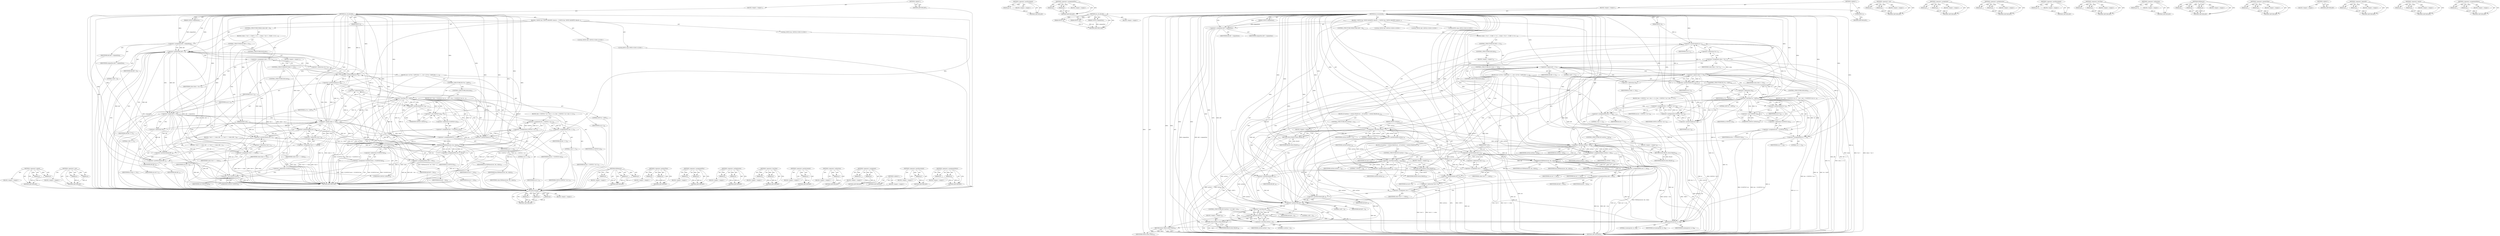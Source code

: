 digraph "&lt;operator&gt;.assignmentMinus" {
vulnerable_148 [label=<(METHOD,&lt;operator&gt;.equals)>];
vulnerable_149 [label=<(PARAM,p1)>];
vulnerable_150 [label=<(PARAM,p2)>];
vulnerable_151 [label=<(BLOCK,&lt;empty&gt;,&lt;empty&gt;)>];
vulnerable_152 [label=<(METHOD_RETURN,ANY)>];
vulnerable_172 [label=<(METHOD,&lt;operator&gt;.cast)>];
vulnerable_173 [label=<(PARAM,p1)>];
vulnerable_174 [label=<(PARAM,p2)>];
vulnerable_175 [label=<(BLOCK,&lt;empty&gt;,&lt;empty&gt;)>];
vulnerable_176 [label=<(METHOD_RETURN,ANY)>];
vulnerable_6 [label=<(METHOD,&lt;global&gt;)<SUB>1</SUB>>];
vulnerable_7 [label=<(BLOCK,&lt;empty&gt;,&lt;empty&gt;)<SUB>1</SUB>>];
vulnerable_8 [label=<(METHOD,nsc_rle_decode)<SUB>1</SUB>>];
vulnerable_9 [label=<(PARAM,BYTE* in)<SUB>1</SUB>>];
vulnerable_10 [label=<(PARAM,BYTE* out)<SUB>1</SUB>>];
vulnerable_11 [label=<(PARAM,UINT32 originalSize)<SUB>1</SUB>>];
vulnerable_12 [label=<(BLOCK,{
 	UINT32 len;
 	UINT32 left;
	BYTE value;
	le...,{
 	UINT32 len;
 	UINT32 left;
	BYTE value;
	le...)<SUB>2</SUB>>];
vulnerable_13 [label="<(LOCAL,UINT32 len: UINT32)<SUB>3</SUB>>"];
vulnerable_14 [label="<(LOCAL,UINT32 left: UINT32)<SUB>4</SUB>>"];
vulnerable_15 [label="<(LOCAL,BYTE value: BYTE)<SUB>5</SUB>>"];
vulnerable_16 [label=<(&lt;operator&gt;.assignment,left = originalSize)<SUB>6</SUB>>];
vulnerable_17 [label=<(IDENTIFIER,left,left = originalSize)<SUB>6</SUB>>];
vulnerable_18 [label=<(IDENTIFIER,originalSize,left = originalSize)<SUB>6</SUB>>];
vulnerable_19 [label=<(CONTROL_STRUCTURE,WHILE,while (left &gt; 4))<SUB>8</SUB>>];
vulnerable_20 [label=<(&lt;operator&gt;.greaterThan,left &gt; 4)<SUB>8</SUB>>];
vulnerable_21 [label=<(IDENTIFIER,left,left &gt; 4)<SUB>8</SUB>>];
vulnerable_22 [label=<(LITERAL,4,left &gt; 4)<SUB>8</SUB>>];
vulnerable_23 [label=<(BLOCK,{
		value = *in++;
 
 		if (left == 5)
 		{
 		...,{
		value = *in++;
 
 		if (left == 5)
 		{
 		...)<SUB>9</SUB>>];
vulnerable_24 [label=<(&lt;operator&gt;.assignment,value = *in++)<SUB>10</SUB>>];
vulnerable_25 [label=<(IDENTIFIER,value,value = *in++)<SUB>10</SUB>>];
vulnerable_26 [label=<(&lt;operator&gt;.indirection,*in++)<SUB>10</SUB>>];
vulnerable_27 [label=<(&lt;operator&gt;.postIncrement,in++)<SUB>10</SUB>>];
vulnerable_28 [label=<(IDENTIFIER,in,in++)<SUB>10</SUB>>];
vulnerable_29 [label=<(CONTROL_STRUCTURE,IF,if (left == 5))<SUB>12</SUB>>];
vulnerable_30 [label=<(&lt;operator&gt;.equals,left == 5)<SUB>12</SUB>>];
vulnerable_31 [label=<(IDENTIFIER,left,left == 5)<SUB>12</SUB>>];
vulnerable_32 [label=<(LITERAL,5,left == 5)<SUB>12</SUB>>];
vulnerable_33 [label=<(BLOCK,{
 			*out++ = value;
 			left--;
 		},{
 			*out++ = value;
 			left--;
 		})<SUB>13</SUB>>];
vulnerable_34 [label=<(&lt;operator&gt;.assignment,*out++ = value)<SUB>14</SUB>>];
vulnerable_35 [label=<(&lt;operator&gt;.indirection,*out++)<SUB>14</SUB>>];
vulnerable_36 [label=<(&lt;operator&gt;.postIncrement,out++)<SUB>14</SUB>>];
vulnerable_37 [label=<(IDENTIFIER,out,out++)<SUB>14</SUB>>];
vulnerable_38 [label=<(IDENTIFIER,value,*out++ = value)<SUB>14</SUB>>];
vulnerable_39 [label=<(&lt;operator&gt;.postDecrement,left--)<SUB>15</SUB>>];
vulnerable_40 [label=<(IDENTIFIER,left,left--)<SUB>15</SUB>>];
vulnerable_41 [label=<(CONTROL_STRUCTURE,ELSE,else)<SUB>17</SUB>>];
vulnerable_42 [label=<(BLOCK,&lt;empty&gt;,&lt;empty&gt;)<SUB>17</SUB>>];
vulnerable_43 [label=<(CONTROL_STRUCTURE,IF,if (value == *in))<SUB>17</SUB>>];
vulnerable_44 [label=<(&lt;operator&gt;.equals,value == *in)<SUB>17</SUB>>];
vulnerable_45 [label=<(IDENTIFIER,value,value == *in)<SUB>17</SUB>>];
vulnerable_46 [label=<(&lt;operator&gt;.indirection,*in)<SUB>17</SUB>>];
vulnerable_47 [label=<(IDENTIFIER,in,value == *in)<SUB>17</SUB>>];
vulnerable_48 [label=<(BLOCK,{
			in++;

			if (*in &lt; 0xFF)
			{
				len = (...,{
			in++;

			if (*in &lt; 0xFF)
			{
				len = (...)<SUB>18</SUB>>];
vulnerable_49 [label=<(&lt;operator&gt;.postIncrement,in++)<SUB>19</SUB>>];
vulnerable_50 [label=<(IDENTIFIER,in,in++)<SUB>19</SUB>>];
vulnerable_51 [label=<(CONTROL_STRUCTURE,IF,if (*in &lt; 0xFF))<SUB>21</SUB>>];
vulnerable_52 [label=<(&lt;operator&gt;.lessThan,*in &lt; 0xFF)<SUB>21</SUB>>];
vulnerable_53 [label=<(&lt;operator&gt;.indirection,*in)<SUB>21</SUB>>];
vulnerable_54 [label=<(IDENTIFIER,in,*in &lt; 0xFF)<SUB>21</SUB>>];
vulnerable_55 [label=<(LITERAL,0xFF,*in &lt; 0xFF)<SUB>21</SUB>>];
vulnerable_56 [label=<(BLOCK,{
				len = (UINT32) * in++;
				len += 2;
			},{
				len = (UINT32) * in++;
				len += 2;
			})<SUB>22</SUB>>];
vulnerable_57 [label=<(&lt;operator&gt;.assignment,len = (UINT32) * in++)<SUB>23</SUB>>];
vulnerable_58 [label=<(IDENTIFIER,len,len = (UINT32) * in++)<SUB>23</SUB>>];
vulnerable_59 [label=<(&lt;operator&gt;.multiplication,(UINT32) * in++)<SUB>23</SUB>>];
vulnerable_60 [label=<(IDENTIFIER,UINT32,(UINT32) * in++)<SUB>23</SUB>>];
vulnerable_61 [label=<(&lt;operator&gt;.postIncrement,in++)<SUB>23</SUB>>];
vulnerable_62 [label=<(IDENTIFIER,in,in++)<SUB>23</SUB>>];
vulnerable_63 [label=<(&lt;operator&gt;.assignmentPlus,len += 2)<SUB>24</SUB>>];
vulnerable_64 [label=<(IDENTIFIER,len,len += 2)<SUB>24</SUB>>];
vulnerable_65 [label=<(LITERAL,2,len += 2)<SUB>24</SUB>>];
vulnerable_66 [label=<(CONTROL_STRUCTURE,ELSE,else)<SUB>27</SUB>>];
vulnerable_67 [label=<(BLOCK,{
				in++;
				len = *((UINT32*) in);
 				in ...,{
				in++;
				len = *((UINT32*) in);
 				in ...)<SUB>27</SUB>>];
vulnerable_68 [label=<(&lt;operator&gt;.postIncrement,in++)<SUB>28</SUB>>];
vulnerable_69 [label=<(IDENTIFIER,in,in++)<SUB>28</SUB>>];
vulnerable_70 [label=<(&lt;operator&gt;.assignment,len = *((UINT32*) in))<SUB>29</SUB>>];
vulnerable_71 [label=<(IDENTIFIER,len,len = *((UINT32*) in))<SUB>29</SUB>>];
vulnerable_72 [label=<(&lt;operator&gt;.indirection,*((UINT32*) in))<SUB>29</SUB>>];
vulnerable_73 [label=<(&lt;operator&gt;.cast,(UINT32*) in)<SUB>29</SUB>>];
vulnerable_74 [label=<(UNKNOWN,UINT32*,UINT32*)<SUB>29</SUB>>];
vulnerable_75 [label=<(IDENTIFIER,in,(UINT32*) in)<SUB>29</SUB>>];
vulnerable_76 [label=<(&lt;operator&gt;.assignmentPlus,in += 4)<SUB>30</SUB>>];
vulnerable_77 [label=<(IDENTIFIER,in,in += 4)<SUB>30</SUB>>];
vulnerable_78 [label=<(LITERAL,4,in += 4)<SUB>30</SUB>>];
vulnerable_79 [label=<(FillMemory,FillMemory(out, len, value))<SUB>33</SUB>>];
vulnerable_80 [label=<(IDENTIFIER,out,FillMemory(out, len, value))<SUB>33</SUB>>];
vulnerable_81 [label=<(IDENTIFIER,len,FillMemory(out, len, value))<SUB>33</SUB>>];
vulnerable_82 [label=<(IDENTIFIER,value,FillMemory(out, len, value))<SUB>33</SUB>>];
vulnerable_83 [label=<(&lt;operator&gt;.assignmentPlus,out += len)<SUB>34</SUB>>];
vulnerable_84 [label=<(IDENTIFIER,out,out += len)<SUB>34</SUB>>];
vulnerable_85 [label=<(IDENTIFIER,len,out += len)<SUB>34</SUB>>];
vulnerable_86 [label=<(&lt;operator&gt;.assignmentMinus,left -= len)<SUB>35</SUB>>];
vulnerable_87 [label=<(IDENTIFIER,left,left -= len)<SUB>35</SUB>>];
vulnerable_88 [label=<(IDENTIFIER,len,left -= len)<SUB>35</SUB>>];
vulnerable_89 [label=<(CONTROL_STRUCTURE,ELSE,else)<SUB>38</SUB>>];
vulnerable_90 [label=<(BLOCK,{
 			*out++ = value;
 			left--;
 		},{
 			*out++ = value;
 			left--;
 		})<SUB>38</SUB>>];
vulnerable_91 [label=<(&lt;operator&gt;.assignment,*out++ = value)<SUB>39</SUB>>];
vulnerable_92 [label=<(&lt;operator&gt;.indirection,*out++)<SUB>39</SUB>>];
vulnerable_93 [label=<(&lt;operator&gt;.postIncrement,out++)<SUB>39</SUB>>];
vulnerable_94 [label=<(IDENTIFIER,out,out++)<SUB>39</SUB>>];
vulnerable_95 [label=<(IDENTIFIER,value,*out++ = value)<SUB>39</SUB>>];
vulnerable_96 [label=<(&lt;operator&gt;.postDecrement,left--)<SUB>40</SUB>>];
vulnerable_97 [label=<(IDENTIFIER,left,left--)<SUB>40</SUB>>];
vulnerable_98 [label=<(&lt;operator&gt;.assignment,*((UINT32*)out) = *((UINT32*)in))<SUB>44</SUB>>];
vulnerable_99 [label=<(&lt;operator&gt;.indirection,*((UINT32*)out))<SUB>44</SUB>>];
vulnerable_100 [label=<(&lt;operator&gt;.cast,(UINT32*)out)<SUB>44</SUB>>];
vulnerable_101 [label=<(UNKNOWN,UINT32*,UINT32*)<SUB>44</SUB>>];
vulnerable_102 [label=<(IDENTIFIER,out,(UINT32*)out)<SUB>44</SUB>>];
vulnerable_103 [label=<(&lt;operator&gt;.indirection,*((UINT32*)in))<SUB>44</SUB>>];
vulnerable_104 [label=<(&lt;operator&gt;.cast,(UINT32*)in)<SUB>44</SUB>>];
vulnerable_105 [label=<(UNKNOWN,UINT32*,UINT32*)<SUB>44</SUB>>];
vulnerable_106 [label=<(IDENTIFIER,in,(UINT32*)in)<SUB>44</SUB>>];
vulnerable_107 [label=<(METHOD_RETURN,void)<SUB>1</SUB>>];
vulnerable_109 [label=<(METHOD_RETURN,ANY)<SUB>1</SUB>>];
vulnerable_177 [label=<(METHOD,FillMemory)>];
vulnerable_178 [label=<(PARAM,p1)>];
vulnerable_179 [label=<(PARAM,p2)>];
vulnerable_180 [label=<(PARAM,p3)>];
vulnerable_181 [label=<(BLOCK,&lt;empty&gt;,&lt;empty&gt;)>];
vulnerable_182 [label=<(METHOD_RETURN,ANY)>];
vulnerable_135 [label=<(METHOD,&lt;operator&gt;.greaterThan)>];
vulnerable_136 [label=<(PARAM,p1)>];
vulnerable_137 [label=<(PARAM,p2)>];
vulnerable_138 [label=<(BLOCK,&lt;empty&gt;,&lt;empty&gt;)>];
vulnerable_139 [label=<(METHOD_RETURN,ANY)>];
vulnerable_167 [label=<(METHOD,&lt;operator&gt;.assignmentPlus)>];
vulnerable_168 [label=<(PARAM,p1)>];
vulnerable_169 [label=<(PARAM,p2)>];
vulnerable_170 [label=<(BLOCK,&lt;empty&gt;,&lt;empty&gt;)>];
vulnerable_171 [label=<(METHOD_RETURN,ANY)>];
vulnerable_162 [label=<(METHOD,&lt;operator&gt;.multiplication)>];
vulnerable_163 [label=<(PARAM,p1)>];
vulnerable_164 [label=<(PARAM,p2)>];
vulnerable_165 [label=<(BLOCK,&lt;empty&gt;,&lt;empty&gt;)>];
vulnerable_166 [label=<(METHOD_RETURN,ANY)>];
vulnerable_157 [label=<(METHOD,&lt;operator&gt;.lessThan)>];
vulnerable_158 [label=<(PARAM,p1)>];
vulnerable_159 [label=<(PARAM,p2)>];
vulnerable_160 [label=<(BLOCK,&lt;empty&gt;,&lt;empty&gt;)>];
vulnerable_161 [label=<(METHOD_RETURN,ANY)>];
vulnerable_144 [label=<(METHOD,&lt;operator&gt;.postIncrement)>];
vulnerable_145 [label=<(PARAM,p1)>];
vulnerable_146 [label=<(BLOCK,&lt;empty&gt;,&lt;empty&gt;)>];
vulnerable_147 [label=<(METHOD_RETURN,ANY)>];
vulnerable_140 [label=<(METHOD,&lt;operator&gt;.indirection)>];
vulnerable_141 [label=<(PARAM,p1)>];
vulnerable_142 [label=<(BLOCK,&lt;empty&gt;,&lt;empty&gt;)>];
vulnerable_143 [label=<(METHOD_RETURN,ANY)>];
vulnerable_130 [label=<(METHOD,&lt;operator&gt;.assignment)>];
vulnerable_131 [label=<(PARAM,p1)>];
vulnerable_132 [label=<(PARAM,p2)>];
vulnerable_133 [label=<(BLOCK,&lt;empty&gt;,&lt;empty&gt;)>];
vulnerable_134 [label=<(METHOD_RETURN,ANY)>];
vulnerable_124 [label=<(METHOD,&lt;global&gt;)<SUB>1</SUB>>];
vulnerable_125 [label=<(BLOCK,&lt;empty&gt;,&lt;empty&gt;)>];
vulnerable_126 [label=<(METHOD_RETURN,ANY)>];
vulnerable_153 [label=<(METHOD,&lt;operator&gt;.postDecrement)>];
vulnerable_154 [label=<(PARAM,p1)>];
vulnerable_155 [label=<(BLOCK,&lt;empty&gt;,&lt;empty&gt;)>];
vulnerable_156 [label=<(METHOD_RETURN,ANY)>];
vulnerable_183 [label=<(METHOD,&lt;operator&gt;.assignmentMinus)>];
vulnerable_184 [label=<(PARAM,p1)>];
vulnerable_185 [label=<(PARAM,p2)>];
vulnerable_186 [label=<(BLOCK,&lt;empty&gt;,&lt;empty&gt;)>];
vulnerable_187 [label=<(METHOD_RETURN,ANY)>];
fixed_240 [label=<(METHOD,memcpy)>];
fixed_241 [label=<(PARAM,p1)>];
fixed_242 [label=<(PARAM,p2)>];
fixed_243 [label=<(PARAM,p3)>];
fixed_244 [label=<(BLOCK,&lt;empty&gt;,&lt;empty&gt;)>];
fixed_245 [label=<(METHOD_RETURN,ANY)>];
fixed_191 [label=<(METHOD,&lt;operator&gt;.postIncrement)>];
fixed_192 [label=<(PARAM,p1)>];
fixed_193 [label=<(BLOCK,&lt;empty&gt;,&lt;empty&gt;)>];
fixed_194 [label=<(METHOD_RETURN,ANY)>];
fixed_214 [label=<(METHOD,&lt;operator&gt;.assignmentPlus)>];
fixed_215 [label=<(PARAM,p1)>];
fixed_216 [label=<(PARAM,p2)>];
fixed_217 [label=<(BLOCK,&lt;empty&gt;,&lt;empty&gt;)>];
fixed_218 [label=<(METHOD_RETURN,ANY)>];
fixed_6 [label=<(METHOD,&lt;global&gt;)<SUB>1</SUB>>];
fixed_7 [label=<(BLOCK,&lt;empty&gt;,&lt;empty&gt;)<SUB>1</SUB>>];
fixed_8 [label=<(METHOD,nsc_rle_decode)<SUB>1</SUB>>];
fixed_9 [label=<(PARAM,BYTE* in)<SUB>1</SUB>>];
fixed_10 [label=<(PARAM,BYTE* out)<SUB>1</SUB>>];
fixed_11 [label=<(PARAM,UINT32 originalSize)<SUB>1</SUB>>];
fixed_12 [label=<(BLOCK,&lt;empty&gt;,&lt;empty&gt;)>];
fixed_13 [label=<(METHOD_RETURN,void)<SUB>1</SUB>>];
fixed_15 [label=<(UNKNOWN,),))<SUB>1</SUB>>];
fixed_16 [label=<(METHOD,nsc_rle_decode)<SUB>2</SUB>>];
fixed_17 [label=<(PARAM,BYTE* in)<SUB>2</SUB>>];
fixed_18 [label=<(PARAM,BYTE* out)<SUB>2</SUB>>];
fixed_19 [label=<(PARAM,UINT32 outSize)<SUB>2</SUB>>];
fixed_20 [label=<(PARAM,UINT32 originalSize)<SUB>2</SUB>>];
fixed_21 [label=<(BLOCK,{
 	UINT32 len;
 	UINT32 left;
	BYTE value;
	le...,{
 	UINT32 len;
 	UINT32 left;
	BYTE value;
	le...)<SUB>3</SUB>>];
fixed_22 [label="<(LOCAL,UINT32 len: UINT32)<SUB>4</SUB>>"];
fixed_23 [label="<(LOCAL,UINT32 left: UINT32)<SUB>5</SUB>>"];
fixed_24 [label="<(LOCAL,BYTE value: BYTE)<SUB>6</SUB>>"];
fixed_25 [label=<(&lt;operator&gt;.assignment,left = originalSize)<SUB>7</SUB>>];
fixed_26 [label=<(IDENTIFIER,left,left = originalSize)<SUB>7</SUB>>];
fixed_27 [label=<(IDENTIFIER,originalSize,left = originalSize)<SUB>7</SUB>>];
fixed_28 [label=<(CONTROL_STRUCTURE,WHILE,while (left &gt; 4))<SUB>9</SUB>>];
fixed_29 [label=<(&lt;operator&gt;.greaterThan,left &gt; 4)<SUB>9</SUB>>];
fixed_30 [label=<(IDENTIFIER,left,left &gt; 4)<SUB>9</SUB>>];
fixed_31 [label=<(LITERAL,4,left &gt; 4)<SUB>9</SUB>>];
fixed_32 [label=<(BLOCK,{
		value = *in++;
 
 		if (left == 5)
 		{
			...,{
		value = *in++;
 
 		if (left == 5)
 		{
			...)<SUB>10</SUB>>];
fixed_33 [label=<(&lt;operator&gt;.assignment,value = *in++)<SUB>11</SUB>>];
fixed_34 [label=<(IDENTIFIER,value,value = *in++)<SUB>11</SUB>>];
fixed_35 [label=<(&lt;operator&gt;.indirection,*in++)<SUB>11</SUB>>];
fixed_36 [label=<(&lt;operator&gt;.postIncrement,in++)<SUB>11</SUB>>];
fixed_37 [label=<(IDENTIFIER,in,in++)<SUB>11</SUB>>];
fixed_38 [label=<(CONTROL_STRUCTURE,IF,if (left == 5))<SUB>13</SUB>>];
fixed_39 [label=<(&lt;operator&gt;.equals,left == 5)<SUB>13</SUB>>];
fixed_40 [label=<(IDENTIFIER,left,left == 5)<SUB>13</SUB>>];
fixed_41 [label=<(LITERAL,5,left == 5)<SUB>13</SUB>>];
fixed_42 [label=<(BLOCK,{
			if (outSize &lt; 1)
				return FALSE;

			out...,{
			if (outSize &lt; 1)
				return FALSE;

			out...)<SUB>14</SUB>>];
fixed_43 [label=<(CONTROL_STRUCTURE,IF,if (outSize &lt; 1))<SUB>15</SUB>>];
fixed_44 [label=<(&lt;operator&gt;.lessThan,outSize &lt; 1)<SUB>15</SUB>>];
fixed_45 [label=<(IDENTIFIER,outSize,outSize &lt; 1)<SUB>15</SUB>>];
fixed_46 [label=<(LITERAL,1,outSize &lt; 1)<SUB>15</SUB>>];
fixed_47 [label=<(BLOCK,&lt;empty&gt;,&lt;empty&gt;)<SUB>16</SUB>>];
fixed_48 [label=<(RETURN,return FALSE;,return FALSE;)<SUB>16</SUB>>];
fixed_49 [label=<(IDENTIFIER,FALSE,return FALSE;)<SUB>16</SUB>>];
fixed_50 [label=<(&lt;operator&gt;.postDecrement,outSize--)<SUB>18</SUB>>];
fixed_51 [label=<(IDENTIFIER,outSize,outSize--)<SUB>18</SUB>>];
fixed_52 [label=<(&lt;operator&gt;.assignment,*out++ = value)<SUB>19</SUB>>];
fixed_53 [label=<(&lt;operator&gt;.indirection,*out++)<SUB>19</SUB>>];
fixed_54 [label=<(&lt;operator&gt;.postIncrement,out++)<SUB>19</SUB>>];
fixed_55 [label=<(IDENTIFIER,out,out++)<SUB>19</SUB>>];
fixed_56 [label=<(IDENTIFIER,value,*out++ = value)<SUB>19</SUB>>];
fixed_57 [label=<(&lt;operator&gt;.postDecrement,left--)<SUB>20</SUB>>];
fixed_58 [label=<(IDENTIFIER,left,left--)<SUB>20</SUB>>];
fixed_59 [label=<(CONTROL_STRUCTURE,ELSE,else)<SUB>22</SUB>>];
fixed_60 [label=<(BLOCK,&lt;empty&gt;,&lt;empty&gt;)<SUB>22</SUB>>];
fixed_61 [label=<(CONTROL_STRUCTURE,IF,if (value == *in))<SUB>22</SUB>>];
fixed_62 [label=<(&lt;operator&gt;.equals,value == *in)<SUB>22</SUB>>];
fixed_63 [label=<(IDENTIFIER,value,value == *in)<SUB>22</SUB>>];
fixed_64 [label=<(&lt;operator&gt;.indirection,*in)<SUB>22</SUB>>];
fixed_65 [label=<(IDENTIFIER,in,value == *in)<SUB>22</SUB>>];
fixed_66 [label=<(BLOCK,{
			in++;

			if (*in &lt; 0xFF)
			{
				len = (...,{
			in++;

			if (*in &lt; 0xFF)
			{
				len = (...)<SUB>23</SUB>>];
fixed_67 [label=<(&lt;operator&gt;.postIncrement,in++)<SUB>24</SUB>>];
fixed_68 [label=<(IDENTIFIER,in,in++)<SUB>24</SUB>>];
fixed_69 [label=<(CONTROL_STRUCTURE,IF,if (*in &lt; 0xFF))<SUB>26</SUB>>];
fixed_70 [label=<(&lt;operator&gt;.lessThan,*in &lt; 0xFF)<SUB>26</SUB>>];
fixed_71 [label=<(&lt;operator&gt;.indirection,*in)<SUB>26</SUB>>];
fixed_72 [label=<(IDENTIFIER,in,*in &lt; 0xFF)<SUB>26</SUB>>];
fixed_73 [label=<(LITERAL,0xFF,*in &lt; 0xFF)<SUB>26</SUB>>];
fixed_74 [label=<(BLOCK,{
				len = (UINT32) * in++;
				len += 2;
			},{
				len = (UINT32) * in++;
				len += 2;
			})<SUB>27</SUB>>];
fixed_75 [label=<(&lt;operator&gt;.assignment,len = (UINT32) * in++)<SUB>28</SUB>>];
fixed_76 [label=<(IDENTIFIER,len,len = (UINT32) * in++)<SUB>28</SUB>>];
fixed_77 [label=<(&lt;operator&gt;.multiplication,(UINT32) * in++)<SUB>28</SUB>>];
fixed_78 [label=<(IDENTIFIER,UINT32,(UINT32) * in++)<SUB>28</SUB>>];
fixed_79 [label=<(&lt;operator&gt;.postIncrement,in++)<SUB>28</SUB>>];
fixed_80 [label=<(IDENTIFIER,in,in++)<SUB>28</SUB>>];
fixed_81 [label=<(&lt;operator&gt;.assignmentPlus,len += 2)<SUB>29</SUB>>];
fixed_82 [label=<(IDENTIFIER,len,len += 2)<SUB>29</SUB>>];
fixed_83 [label=<(LITERAL,2,len += 2)<SUB>29</SUB>>];
fixed_84 [label=<(CONTROL_STRUCTURE,ELSE,else)<SUB>32</SUB>>];
fixed_85 [label=<(BLOCK,{
				in++;
				len = *((UINT32*) in);
 				in ...,{
				in++;
				len = *((UINT32*) in);
 				in ...)<SUB>32</SUB>>];
fixed_86 [label=<(&lt;operator&gt;.postIncrement,in++)<SUB>33</SUB>>];
fixed_87 [label=<(IDENTIFIER,in,in++)<SUB>33</SUB>>];
fixed_88 [label=<(&lt;operator&gt;.assignment,len = *((UINT32*) in))<SUB>34</SUB>>];
fixed_89 [label=<(IDENTIFIER,len,len = *((UINT32*) in))<SUB>34</SUB>>];
fixed_90 [label=<(&lt;operator&gt;.indirection,*((UINT32*) in))<SUB>34</SUB>>];
fixed_91 [label=<(&lt;operator&gt;.cast,(UINT32*) in)<SUB>34</SUB>>];
fixed_92 [label=<(UNKNOWN,UINT32*,UINT32*)<SUB>34</SUB>>];
fixed_93 [label=<(IDENTIFIER,in,(UINT32*) in)<SUB>34</SUB>>];
fixed_94 [label=<(&lt;operator&gt;.assignmentPlus,in += 4)<SUB>35</SUB>>];
fixed_95 [label=<(IDENTIFIER,in,in += 4)<SUB>35</SUB>>];
fixed_96 [label=<(LITERAL,4,in += 4)<SUB>35</SUB>>];
fixed_97 [label=<(CONTROL_STRUCTURE,IF,if (outSize &lt; len))<SUB>38</SUB>>];
fixed_98 [label=<(&lt;operator&gt;.lessThan,outSize &lt; len)<SUB>38</SUB>>];
fixed_99 [label=<(IDENTIFIER,outSize,outSize &lt; len)<SUB>38</SUB>>];
fixed_100 [label=<(IDENTIFIER,len,outSize &lt; len)<SUB>38</SUB>>];
fixed_101 [label=<(BLOCK,&lt;empty&gt;,&lt;empty&gt;)<SUB>39</SUB>>];
fixed_102 [label=<(RETURN,return FALSE;,return FALSE;)<SUB>39</SUB>>];
fixed_103 [label=<(IDENTIFIER,FALSE,return FALSE;)<SUB>39</SUB>>];
fixed_104 [label=<(&lt;operator&gt;.assignmentMinus,outSize -= len)<SUB>41</SUB>>];
fixed_105 [label=<(IDENTIFIER,outSize,outSize -= len)<SUB>41</SUB>>];
fixed_106 [label=<(IDENTIFIER,len,outSize -= len)<SUB>41</SUB>>];
fixed_107 [label=<(FillMemory,FillMemory(out, len, value))<SUB>42</SUB>>];
fixed_108 [label=<(IDENTIFIER,out,FillMemory(out, len, value))<SUB>42</SUB>>];
fixed_109 [label=<(IDENTIFIER,len,FillMemory(out, len, value))<SUB>42</SUB>>];
fixed_110 [label=<(IDENTIFIER,value,FillMemory(out, len, value))<SUB>42</SUB>>];
fixed_111 [label=<(&lt;operator&gt;.assignmentPlus,out += len)<SUB>43</SUB>>];
fixed_112 [label=<(IDENTIFIER,out,out += len)<SUB>43</SUB>>];
fixed_113 [label=<(IDENTIFIER,len,out += len)<SUB>43</SUB>>];
fixed_114 [label=<(&lt;operator&gt;.assignmentMinus,left -= len)<SUB>44</SUB>>];
fixed_115 [label=<(IDENTIFIER,left,left -= len)<SUB>44</SUB>>];
fixed_116 [label=<(IDENTIFIER,len,left -= len)<SUB>44</SUB>>];
fixed_117 [label=<(CONTROL_STRUCTURE,ELSE,else)<SUB>47</SUB>>];
fixed_118 [label=<(BLOCK,{
			if (outSize &lt; 1)
				return FALSE;

			out...,{
			if (outSize &lt; 1)
				return FALSE;

			out...)<SUB>47</SUB>>];
fixed_119 [label=<(CONTROL_STRUCTURE,IF,if (outSize &lt; 1))<SUB>48</SUB>>];
fixed_120 [label=<(&lt;operator&gt;.lessThan,outSize &lt; 1)<SUB>48</SUB>>];
fixed_121 [label=<(IDENTIFIER,outSize,outSize &lt; 1)<SUB>48</SUB>>];
fixed_122 [label=<(LITERAL,1,outSize &lt; 1)<SUB>48</SUB>>];
fixed_123 [label=<(BLOCK,&lt;empty&gt;,&lt;empty&gt;)<SUB>49</SUB>>];
fixed_124 [label=<(RETURN,return FALSE;,return FALSE;)<SUB>49</SUB>>];
fixed_125 [label=<(IDENTIFIER,FALSE,return FALSE;)<SUB>49</SUB>>];
fixed_126 [label=<(&lt;operator&gt;.postDecrement,outSize--)<SUB>51</SUB>>];
fixed_127 [label=<(IDENTIFIER,outSize,outSize--)<SUB>51</SUB>>];
fixed_128 [label=<(&lt;operator&gt;.assignment,*out++ = value)<SUB>52</SUB>>];
fixed_129 [label=<(&lt;operator&gt;.indirection,*out++)<SUB>52</SUB>>];
fixed_130 [label=<(&lt;operator&gt;.postIncrement,out++)<SUB>52</SUB>>];
fixed_131 [label=<(IDENTIFIER,out,out++)<SUB>52</SUB>>];
fixed_132 [label=<(IDENTIFIER,value,*out++ = value)<SUB>52</SUB>>];
fixed_133 [label=<(&lt;operator&gt;.postDecrement,left--)<SUB>53</SUB>>];
fixed_134 [label=<(IDENTIFIER,left,left--)<SUB>53</SUB>>];
fixed_135 [label=<(CONTROL_STRUCTURE,IF,if ((outSize &lt; 4) || (left &lt; 4)))<SUB>57</SUB>>];
fixed_136 [label=<(&lt;operator&gt;.logicalOr,(outSize &lt; 4) || (left &lt; 4))<SUB>57</SUB>>];
fixed_137 [label=<(&lt;operator&gt;.lessThan,outSize &lt; 4)<SUB>57</SUB>>];
fixed_138 [label=<(IDENTIFIER,outSize,outSize &lt; 4)<SUB>57</SUB>>];
fixed_139 [label=<(LITERAL,4,outSize &lt; 4)<SUB>57</SUB>>];
fixed_140 [label=<(&lt;operator&gt;.lessThan,left &lt; 4)<SUB>57</SUB>>];
fixed_141 [label=<(IDENTIFIER,left,left &lt; 4)<SUB>57</SUB>>];
fixed_142 [label=<(LITERAL,4,left &lt; 4)<SUB>57</SUB>>];
fixed_143 [label=<(BLOCK,&lt;empty&gt;,&lt;empty&gt;)<SUB>58</SUB>>];
fixed_144 [label=<(RETURN,return FALSE;,return FALSE;)<SUB>58</SUB>>];
fixed_145 [label=<(IDENTIFIER,FALSE,return FALSE;)<SUB>58</SUB>>];
fixed_146 [label=<(memcpy,memcpy(out, in, 4))<SUB>60</SUB>>];
fixed_147 [label=<(IDENTIFIER,out,memcpy(out, in, 4))<SUB>60</SUB>>];
fixed_148 [label=<(IDENTIFIER,in,memcpy(out, in, 4))<SUB>60</SUB>>];
fixed_149 [label=<(LITERAL,4,memcpy(out, in, 4))<SUB>60</SUB>>];
fixed_150 [label=<(RETURN,return TRUE;,return TRUE;)<SUB>61</SUB>>];
fixed_151 [label=<(IDENTIFIER,TRUE,return TRUE;)<SUB>61</SUB>>];
fixed_152 [label=<(METHOD_RETURN,BOOL)<SUB>2</SUB>>];
fixed_154 [label=<(METHOD_RETURN,ANY)<SUB>1</SUB>>];
fixed_219 [label=<(METHOD,&lt;operator&gt;.cast)>];
fixed_220 [label=<(PARAM,p1)>];
fixed_221 [label=<(PARAM,p2)>];
fixed_222 [label=<(BLOCK,&lt;empty&gt;,&lt;empty&gt;)>];
fixed_223 [label=<(METHOD_RETURN,ANY)>];
fixed_177 [label=<(METHOD,&lt;operator&gt;.assignment)>];
fixed_178 [label=<(PARAM,p1)>];
fixed_179 [label=<(PARAM,p2)>];
fixed_180 [label=<(BLOCK,&lt;empty&gt;,&lt;empty&gt;)>];
fixed_181 [label=<(METHOD_RETURN,ANY)>];
fixed_209 [label=<(METHOD,&lt;operator&gt;.multiplication)>];
fixed_210 [label=<(PARAM,p1)>];
fixed_211 [label=<(PARAM,p2)>];
fixed_212 [label=<(BLOCK,&lt;empty&gt;,&lt;empty&gt;)>];
fixed_213 [label=<(METHOD_RETURN,ANY)>];
fixed_205 [label=<(METHOD,&lt;operator&gt;.postDecrement)>];
fixed_206 [label=<(PARAM,p1)>];
fixed_207 [label=<(BLOCK,&lt;empty&gt;,&lt;empty&gt;)>];
fixed_208 [label=<(METHOD_RETURN,ANY)>];
fixed_200 [label=<(METHOD,&lt;operator&gt;.lessThan)>];
fixed_201 [label=<(PARAM,p1)>];
fixed_202 [label=<(PARAM,p2)>];
fixed_203 [label=<(BLOCK,&lt;empty&gt;,&lt;empty&gt;)>];
fixed_204 [label=<(METHOD_RETURN,ANY)>];
fixed_187 [label=<(METHOD,&lt;operator&gt;.indirection)>];
fixed_188 [label=<(PARAM,p1)>];
fixed_189 [label=<(BLOCK,&lt;empty&gt;,&lt;empty&gt;)>];
fixed_190 [label=<(METHOD_RETURN,ANY)>];
fixed_229 [label=<(METHOD,FillMemory)>];
fixed_230 [label=<(PARAM,p1)>];
fixed_231 [label=<(PARAM,p2)>];
fixed_232 [label=<(PARAM,p3)>];
fixed_233 [label=<(BLOCK,&lt;empty&gt;,&lt;empty&gt;)>];
fixed_234 [label=<(METHOD_RETURN,ANY)>];
fixed_182 [label=<(METHOD,&lt;operator&gt;.greaterThan)>];
fixed_183 [label=<(PARAM,p1)>];
fixed_184 [label=<(PARAM,p2)>];
fixed_185 [label=<(BLOCK,&lt;empty&gt;,&lt;empty&gt;)>];
fixed_186 [label=<(METHOD_RETURN,ANY)>];
fixed_171 [label=<(METHOD,&lt;global&gt;)<SUB>1</SUB>>];
fixed_172 [label=<(BLOCK,&lt;empty&gt;,&lt;empty&gt;)>];
fixed_173 [label=<(METHOD_RETURN,ANY)>];
fixed_235 [label=<(METHOD,&lt;operator&gt;.logicalOr)>];
fixed_236 [label=<(PARAM,p1)>];
fixed_237 [label=<(PARAM,p2)>];
fixed_238 [label=<(BLOCK,&lt;empty&gt;,&lt;empty&gt;)>];
fixed_239 [label=<(METHOD_RETURN,ANY)>];
fixed_195 [label=<(METHOD,&lt;operator&gt;.equals)>];
fixed_196 [label=<(PARAM,p1)>];
fixed_197 [label=<(PARAM,p2)>];
fixed_198 [label=<(BLOCK,&lt;empty&gt;,&lt;empty&gt;)>];
fixed_199 [label=<(METHOD_RETURN,ANY)>];
fixed_224 [label=<(METHOD,&lt;operator&gt;.assignmentMinus)>];
fixed_225 [label=<(PARAM,p1)>];
fixed_226 [label=<(PARAM,p2)>];
fixed_227 [label=<(BLOCK,&lt;empty&gt;,&lt;empty&gt;)>];
fixed_228 [label=<(METHOD_RETURN,ANY)>];
vulnerable_148 -> vulnerable_149  [key=0, label="AST: "];
vulnerable_148 -> vulnerable_149  [key=1, label="DDG: "];
vulnerable_148 -> vulnerable_151  [key=0, label="AST: "];
vulnerable_148 -> vulnerable_150  [key=0, label="AST: "];
vulnerable_148 -> vulnerable_150  [key=1, label="DDG: "];
vulnerable_148 -> vulnerable_152  [key=0, label="AST: "];
vulnerable_148 -> vulnerable_152  [key=1, label="CFG: "];
vulnerable_149 -> vulnerable_152  [key=0, label="DDG: p1"];
vulnerable_150 -> vulnerable_152  [key=0, label="DDG: p2"];
vulnerable_151 -> fixed_240  [key=0];
vulnerable_152 -> fixed_240  [key=0];
vulnerable_172 -> vulnerable_173  [key=0, label="AST: "];
vulnerable_172 -> vulnerable_173  [key=1, label="DDG: "];
vulnerable_172 -> vulnerable_175  [key=0, label="AST: "];
vulnerable_172 -> vulnerable_174  [key=0, label="AST: "];
vulnerable_172 -> vulnerable_174  [key=1, label="DDG: "];
vulnerable_172 -> vulnerable_176  [key=0, label="AST: "];
vulnerable_172 -> vulnerable_176  [key=1, label="CFG: "];
vulnerable_173 -> vulnerable_176  [key=0, label="DDG: p1"];
vulnerable_174 -> vulnerable_176  [key=0, label="DDG: p2"];
vulnerable_175 -> fixed_240  [key=0];
vulnerable_176 -> fixed_240  [key=0];
vulnerable_6 -> vulnerable_7  [key=0, label="AST: "];
vulnerable_6 -> vulnerable_109  [key=0, label="AST: "];
vulnerable_6 -> vulnerable_109  [key=1, label="CFG: "];
vulnerable_7 -> vulnerable_8  [key=0, label="AST: "];
vulnerable_8 -> vulnerable_9  [key=0, label="AST: "];
vulnerable_8 -> vulnerable_9  [key=1, label="DDG: "];
vulnerable_8 -> vulnerable_10  [key=0, label="AST: "];
vulnerable_8 -> vulnerable_10  [key=1, label="DDG: "];
vulnerable_8 -> vulnerable_11  [key=0, label="AST: "];
vulnerable_8 -> vulnerable_11  [key=1, label="DDG: "];
vulnerable_8 -> vulnerable_12  [key=0, label="AST: "];
vulnerable_8 -> vulnerable_107  [key=0, label="AST: "];
vulnerable_8 -> vulnerable_16  [key=0, label="CFG: "];
vulnerable_8 -> vulnerable_16  [key=1, label="DDG: "];
vulnerable_8 -> vulnerable_20  [key=0, label="DDG: "];
vulnerable_8 -> vulnerable_100  [key=0, label="DDG: "];
vulnerable_8 -> vulnerable_104  [key=0, label="DDG: "];
vulnerable_8 -> vulnerable_30  [key=0, label="DDG: "];
vulnerable_8 -> vulnerable_34  [key=0, label="DDG: "];
vulnerable_8 -> vulnerable_27  [key=0, label="DDG: "];
vulnerable_8 -> vulnerable_39  [key=0, label="DDG: "];
vulnerable_8 -> vulnerable_36  [key=0, label="DDG: "];
vulnerable_8 -> vulnerable_44  [key=0, label="DDG: "];
vulnerable_8 -> vulnerable_83  [key=0, label="DDG: "];
vulnerable_8 -> vulnerable_86  [key=0, label="DDG: "];
vulnerable_8 -> vulnerable_49  [key=0, label="DDG: "];
vulnerable_8 -> vulnerable_79  [key=0, label="DDG: "];
vulnerable_8 -> vulnerable_91  [key=0, label="DDG: "];
vulnerable_8 -> vulnerable_52  [key=0, label="DDG: "];
vulnerable_8 -> vulnerable_63  [key=0, label="DDG: "];
vulnerable_8 -> vulnerable_96  [key=0, label="DDG: "];
vulnerable_8 -> vulnerable_76  [key=0, label="DDG: "];
vulnerable_8 -> vulnerable_59  [key=0, label="DDG: "];
vulnerable_8 -> vulnerable_68  [key=0, label="DDG: "];
vulnerable_8 -> vulnerable_93  [key=0, label="DDG: "];
vulnerable_8 -> vulnerable_61  [key=0, label="DDG: "];
vulnerable_8 -> vulnerable_73  [key=0, label="DDG: "];
vulnerable_9 -> vulnerable_104  [key=0, label="DDG: in"];
vulnerable_9 -> vulnerable_27  [key=0, label="DDG: in"];
vulnerable_10 -> vulnerable_100  [key=0, label="DDG: out"];
vulnerable_10 -> vulnerable_36  [key=0, label="DDG: out"];
vulnerable_10 -> vulnerable_79  [key=0, label="DDG: out"];
vulnerable_10 -> vulnerable_93  [key=0, label="DDG: out"];
vulnerable_11 -> vulnerable_16  [key=0, label="DDG: originalSize"];
vulnerable_12 -> vulnerable_13  [key=0, label="AST: "];
vulnerable_12 -> vulnerable_14  [key=0, label="AST: "];
vulnerable_12 -> vulnerable_15  [key=0, label="AST: "];
vulnerable_12 -> vulnerable_16  [key=0, label="AST: "];
vulnerable_12 -> vulnerable_19  [key=0, label="AST: "];
vulnerable_12 -> vulnerable_98  [key=0, label="AST: "];
vulnerable_13 -> fixed_240  [key=0];
vulnerable_14 -> fixed_240  [key=0];
vulnerable_15 -> fixed_240  [key=0];
vulnerable_16 -> vulnerable_17  [key=0, label="AST: "];
vulnerable_16 -> vulnerable_18  [key=0, label="AST: "];
vulnerable_16 -> vulnerable_20  [key=0, label="CFG: "];
vulnerable_16 -> vulnerable_20  [key=1, label="DDG: left"];
vulnerable_16 -> vulnerable_107  [key=0, label="DDG: originalSize"];
vulnerable_16 -> vulnerable_107  [key=1, label="DDG: left = originalSize"];
vulnerable_17 -> fixed_240  [key=0];
vulnerable_18 -> fixed_240  [key=0];
vulnerable_19 -> vulnerable_20  [key=0, label="AST: "];
vulnerable_19 -> vulnerable_23  [key=0, label="AST: "];
vulnerable_20 -> vulnerable_21  [key=0, label="AST: "];
vulnerable_20 -> vulnerable_22  [key=0, label="AST: "];
vulnerable_20 -> vulnerable_101  [key=0, label="CFG: "];
vulnerable_20 -> vulnerable_27  [key=0, label="CFG: "];
vulnerable_20 -> vulnerable_27  [key=1, label="CDG: "];
vulnerable_20 -> vulnerable_107  [key=0, label="DDG: left"];
vulnerable_20 -> vulnerable_107  [key=1, label="DDG: left &gt; 4"];
vulnerable_20 -> vulnerable_30  [key=0, label="DDG: left"];
vulnerable_20 -> vulnerable_30  [key=1, label="CDG: "];
vulnerable_20 -> vulnerable_26  [key=0, label="CDG: "];
vulnerable_20 -> vulnerable_20  [key=0, label="CDG: "];
vulnerable_20 -> vulnerable_24  [key=0, label="CDG: "];
vulnerable_21 -> fixed_240  [key=0];
vulnerable_22 -> fixed_240  [key=0];
vulnerable_23 -> vulnerable_24  [key=0, label="AST: "];
vulnerable_23 -> vulnerable_29  [key=0, label="AST: "];
vulnerable_24 -> vulnerable_25  [key=0, label="AST: "];
vulnerable_24 -> vulnerable_26  [key=0, label="AST: "];
vulnerable_24 -> vulnerable_30  [key=0, label="CFG: "];
vulnerable_24 -> vulnerable_107  [key=0, label="DDG: *in++"];
vulnerable_24 -> vulnerable_107  [key=1, label="DDG: value = *in++"];
vulnerable_24 -> vulnerable_34  [key=0, label="DDG: value"];
vulnerable_24 -> vulnerable_44  [key=0, label="DDG: value"];
vulnerable_25 -> fixed_240  [key=0];
vulnerable_26 -> vulnerable_27  [key=0, label="AST: "];
vulnerable_26 -> vulnerable_24  [key=0, label="CFG: "];
vulnerable_27 -> vulnerable_28  [key=0, label="AST: "];
vulnerable_27 -> vulnerable_26  [key=0, label="CFG: "];
vulnerable_27 -> vulnerable_104  [key=0, label="DDG: in"];
vulnerable_27 -> vulnerable_49  [key=0, label="DDG: in"];
vulnerable_28 -> fixed_240  [key=0];
vulnerable_29 -> vulnerable_30  [key=0, label="AST: "];
vulnerable_29 -> vulnerable_33  [key=0, label="AST: "];
vulnerable_29 -> vulnerable_41  [key=0, label="AST: "];
vulnerable_30 -> vulnerable_31  [key=0, label="AST: "];
vulnerable_30 -> vulnerable_32  [key=0, label="AST: "];
vulnerable_30 -> vulnerable_36  [key=0, label="CFG: "];
vulnerable_30 -> vulnerable_36  [key=1, label="CDG: "];
vulnerable_30 -> vulnerable_46  [key=0, label="CFG: "];
vulnerable_30 -> vulnerable_46  [key=1, label="CDG: "];
vulnerable_30 -> vulnerable_107  [key=0, label="DDG: left == 5"];
vulnerable_30 -> vulnerable_39  [key=0, label="DDG: left"];
vulnerable_30 -> vulnerable_39  [key=1, label="CDG: "];
vulnerable_30 -> vulnerable_86  [key=0, label="DDG: left"];
vulnerable_30 -> vulnerable_96  [key=0, label="DDG: left"];
vulnerable_30 -> vulnerable_34  [key=0, label="CDG: "];
vulnerable_30 -> vulnerable_44  [key=0, label="CDG: "];
vulnerable_30 -> vulnerable_35  [key=0, label="CDG: "];
vulnerable_31 -> fixed_240  [key=0];
vulnerable_32 -> fixed_240  [key=0];
vulnerable_33 -> vulnerable_34  [key=0, label="AST: "];
vulnerable_33 -> vulnerable_39  [key=0, label="AST: "];
vulnerable_34 -> vulnerable_35  [key=0, label="AST: "];
vulnerable_34 -> vulnerable_38  [key=0, label="AST: "];
vulnerable_34 -> vulnerable_39  [key=0, label="CFG: "];
vulnerable_34 -> vulnerable_107  [key=0, label="DDG: *out++"];
vulnerable_34 -> vulnerable_107  [key=1, label="DDG: value"];
vulnerable_34 -> vulnerable_107  [key=2, label="DDG: *out++ = value"];
vulnerable_35 -> vulnerable_36  [key=0, label="AST: "];
vulnerable_35 -> vulnerable_34  [key=0, label="CFG: "];
vulnerable_36 -> vulnerable_37  [key=0, label="AST: "];
vulnerable_36 -> vulnerable_35  [key=0, label="CFG: "];
vulnerable_36 -> vulnerable_100  [key=0, label="DDG: out"];
vulnerable_36 -> vulnerable_79  [key=0, label="DDG: out"];
vulnerable_36 -> vulnerable_93  [key=0, label="DDG: out"];
vulnerable_37 -> fixed_240  [key=0];
vulnerable_38 -> fixed_240  [key=0];
vulnerable_39 -> vulnerable_40  [key=0, label="AST: "];
vulnerable_39 -> vulnerable_20  [key=0, label="CFG: "];
vulnerable_39 -> vulnerable_20  [key=1, label="DDG: left"];
vulnerable_39 -> vulnerable_107  [key=0, label="DDG: left--"];
vulnerable_40 -> fixed_240  [key=0];
vulnerable_41 -> vulnerable_42  [key=0, label="AST: "];
vulnerable_42 -> vulnerable_43  [key=0, label="AST: "];
vulnerable_43 -> vulnerable_44  [key=0, label="AST: "];
vulnerable_43 -> vulnerable_48  [key=0, label="AST: "];
vulnerable_43 -> vulnerable_89  [key=0, label="AST: "];
vulnerable_44 -> vulnerable_45  [key=0, label="AST: "];
vulnerable_44 -> vulnerable_46  [key=0, label="AST: "];
vulnerable_44 -> vulnerable_49  [key=0, label="CFG: "];
vulnerable_44 -> vulnerable_49  [key=1, label="DDG: *in"];
vulnerable_44 -> vulnerable_49  [key=2, label="CDG: "];
vulnerable_44 -> vulnerable_93  [key=0, label="CFG: "];
vulnerable_44 -> vulnerable_93  [key=1, label="CDG: "];
vulnerable_44 -> vulnerable_107  [key=0, label="DDG: *in"];
vulnerable_44 -> vulnerable_107  [key=1, label="DDG: value == *in"];
vulnerable_44 -> vulnerable_104  [key=0, label="DDG: *in"];
vulnerable_44 -> vulnerable_27  [key=0, label="DDG: *in"];
vulnerable_44 -> vulnerable_79  [key=0, label="DDG: value"];
vulnerable_44 -> vulnerable_79  [key=1, label="CDG: "];
vulnerable_44 -> vulnerable_91  [key=0, label="DDG: value"];
vulnerable_44 -> vulnerable_91  [key=1, label="CDG: "];
vulnerable_44 -> vulnerable_52  [key=0, label="DDG: *in"];
vulnerable_44 -> vulnerable_52  [key=1, label="CDG: "];
vulnerable_44 -> vulnerable_96  [key=0, label="CDG: "];
vulnerable_44 -> vulnerable_92  [key=0, label="CDG: "];
vulnerable_44 -> vulnerable_83  [key=0, label="CDG: "];
vulnerable_44 -> vulnerable_53  [key=0, label="CDG: "];
vulnerable_44 -> vulnerable_86  [key=0, label="CDG: "];
vulnerable_45 -> fixed_240  [key=0];
vulnerable_46 -> vulnerable_47  [key=0, label="AST: "];
vulnerable_46 -> vulnerable_44  [key=0, label="CFG: "];
vulnerable_47 -> fixed_240  [key=0];
vulnerable_48 -> vulnerable_49  [key=0, label="AST: "];
vulnerable_48 -> vulnerable_51  [key=0, label="AST: "];
vulnerable_48 -> vulnerable_79  [key=0, label="AST: "];
vulnerable_48 -> vulnerable_83  [key=0, label="AST: "];
vulnerable_48 -> vulnerable_86  [key=0, label="AST: "];
vulnerable_49 -> vulnerable_50  [key=0, label="AST: "];
vulnerable_49 -> vulnerable_53  [key=0, label="CFG: "];
vulnerable_49 -> vulnerable_68  [key=0, label="DDG: in"];
vulnerable_49 -> vulnerable_61  [key=0, label="DDG: in"];
vulnerable_50 -> fixed_240  [key=0];
vulnerable_51 -> vulnerable_52  [key=0, label="AST: "];
vulnerable_51 -> vulnerable_56  [key=0, label="AST: "];
vulnerable_51 -> vulnerable_66  [key=0, label="AST: "];
vulnerable_52 -> vulnerable_53  [key=0, label="AST: "];
vulnerable_52 -> vulnerable_55  [key=0, label="AST: "];
vulnerable_52 -> vulnerable_61  [key=0, label="CFG: "];
vulnerable_52 -> vulnerable_61  [key=1, label="DDG: *in"];
vulnerable_52 -> vulnerable_61  [key=2, label="CDG: "];
vulnerable_52 -> vulnerable_68  [key=0, label="CFG: "];
vulnerable_52 -> vulnerable_68  [key=1, label="DDG: *in"];
vulnerable_52 -> vulnerable_68  [key=2, label="CDG: "];
vulnerable_52 -> vulnerable_107  [key=0, label="DDG: *in"];
vulnerable_52 -> vulnerable_107  [key=1, label="DDG: *in &lt; 0xFF"];
vulnerable_52 -> vulnerable_104  [key=0, label="DDG: *in"];
vulnerable_52 -> vulnerable_27  [key=0, label="DDG: *in"];
vulnerable_52 -> vulnerable_44  [key=0, label="DDG: *in"];
vulnerable_52 -> vulnerable_76  [key=0, label="DDG: *in"];
vulnerable_52 -> vulnerable_76  [key=1, label="CDG: "];
vulnerable_52 -> vulnerable_73  [key=0, label="DDG: *in"];
vulnerable_52 -> vulnerable_73  [key=1, label="CDG: "];
vulnerable_52 -> vulnerable_57  [key=0, label="CDG: "];
vulnerable_52 -> vulnerable_72  [key=0, label="CDG: "];
vulnerable_52 -> vulnerable_74  [key=0, label="CDG: "];
vulnerable_52 -> vulnerable_59  [key=0, label="CDG: "];
vulnerable_52 -> vulnerable_70  [key=0, label="CDG: "];
vulnerable_52 -> vulnerable_63  [key=0, label="CDG: "];
vulnerable_53 -> vulnerable_54  [key=0, label="AST: "];
vulnerable_53 -> vulnerable_52  [key=0, label="CFG: "];
vulnerable_54 -> fixed_240  [key=0];
vulnerable_55 -> fixed_240  [key=0];
vulnerable_56 -> vulnerable_57  [key=0, label="AST: "];
vulnerable_56 -> vulnerable_63  [key=0, label="AST: "];
vulnerable_57 -> vulnerable_58  [key=0, label="AST: "];
vulnerable_57 -> vulnerable_59  [key=0, label="AST: "];
vulnerable_57 -> vulnerable_63  [key=0, label="CFG: "];
vulnerable_57 -> vulnerable_63  [key=1, label="DDG: len"];
vulnerable_57 -> vulnerable_107  [key=0, label="DDG: (UINT32) * in++"];
vulnerable_57 -> vulnerable_107  [key=1, label="DDG: len = (UINT32) * in++"];
vulnerable_58 -> fixed_240  [key=0];
vulnerable_59 -> vulnerable_60  [key=0, label="AST: "];
vulnerable_59 -> vulnerable_61  [key=0, label="AST: "];
vulnerable_59 -> vulnerable_57  [key=0, label="CFG: "];
vulnerable_59 -> vulnerable_57  [key=1, label="DDG: UINT32"];
vulnerable_59 -> vulnerable_57  [key=2, label="DDG: in++"];
vulnerable_59 -> vulnerable_107  [key=0, label="DDG: in++"];
vulnerable_59 -> vulnerable_107  [key=1, label="DDG: UINT32"];
vulnerable_60 -> fixed_240  [key=0];
vulnerable_61 -> vulnerable_62  [key=0, label="AST: "];
vulnerable_61 -> vulnerable_59  [key=0, label="CFG: "];
vulnerable_61 -> vulnerable_59  [key=1, label="DDG: in"];
vulnerable_61 -> vulnerable_104  [key=0, label="DDG: in"];
vulnerable_61 -> vulnerable_27  [key=0, label="DDG: in"];
vulnerable_62 -> fixed_240  [key=0];
vulnerable_63 -> vulnerable_64  [key=0, label="AST: "];
vulnerable_63 -> vulnerable_65  [key=0, label="AST: "];
vulnerable_63 -> vulnerable_79  [key=0, label="CFG: "];
vulnerable_63 -> vulnerable_79  [key=1, label="DDG: len"];
vulnerable_63 -> vulnerable_107  [key=0, label="DDG: len += 2"];
vulnerable_64 -> fixed_240  [key=0];
vulnerable_65 -> fixed_240  [key=0];
vulnerable_66 -> vulnerable_67  [key=0, label="AST: "];
vulnerable_67 -> vulnerable_68  [key=0, label="AST: "];
vulnerable_67 -> vulnerable_70  [key=0, label="AST: "];
vulnerable_67 -> vulnerable_76  [key=0, label="AST: "];
vulnerable_68 -> vulnerable_69  [key=0, label="AST: "];
vulnerable_68 -> vulnerable_74  [key=0, label="CFG: "];
vulnerable_68 -> vulnerable_107  [key=0, label="DDG: in++"];
vulnerable_68 -> vulnerable_76  [key=0, label="DDG: in"];
vulnerable_68 -> vulnerable_73  [key=0, label="DDG: in"];
vulnerable_69 -> fixed_240  [key=0];
vulnerable_70 -> vulnerable_71  [key=0, label="AST: "];
vulnerable_70 -> vulnerable_72  [key=0, label="AST: "];
vulnerable_70 -> vulnerable_76  [key=0, label="CFG: "];
vulnerable_70 -> vulnerable_107  [key=0, label="DDG: *((UINT32*) in)"];
vulnerable_70 -> vulnerable_107  [key=1, label="DDG: len = *((UINT32*) in)"];
vulnerable_70 -> vulnerable_79  [key=0, label="DDG: len"];
vulnerable_71 -> fixed_240  [key=0];
vulnerable_72 -> vulnerable_73  [key=0, label="AST: "];
vulnerable_72 -> vulnerable_70  [key=0, label="CFG: "];
vulnerable_73 -> vulnerable_74  [key=0, label="AST: "];
vulnerable_73 -> vulnerable_75  [key=0, label="AST: "];
vulnerable_73 -> vulnerable_72  [key=0, label="CFG: "];
vulnerable_74 -> vulnerable_73  [key=0, label="CFG: "];
vulnerable_75 -> fixed_240  [key=0];
vulnerable_76 -> vulnerable_77  [key=0, label="AST: "];
vulnerable_76 -> vulnerable_78  [key=0, label="AST: "];
vulnerable_76 -> vulnerable_79  [key=0, label="CFG: "];
vulnerable_76 -> vulnerable_107  [key=0, label="DDG: in += 4"];
vulnerable_76 -> vulnerable_104  [key=0, label="DDG: in"];
vulnerable_76 -> vulnerable_27  [key=0, label="DDG: in"];
vulnerable_77 -> fixed_240  [key=0];
vulnerable_78 -> fixed_240  [key=0];
vulnerable_79 -> vulnerable_80  [key=0, label="AST: "];
vulnerable_79 -> vulnerable_81  [key=0, label="AST: "];
vulnerable_79 -> vulnerable_82  [key=0, label="AST: "];
vulnerable_79 -> vulnerable_83  [key=0, label="CFG: "];
vulnerable_79 -> vulnerable_83  [key=1, label="DDG: len"];
vulnerable_79 -> vulnerable_83  [key=2, label="DDG: out"];
vulnerable_79 -> vulnerable_107  [key=0, label="DDG: value"];
vulnerable_79 -> vulnerable_107  [key=1, label="DDG: FillMemory(out, len, value)"];
vulnerable_79 -> vulnerable_86  [key=0, label="DDG: len"];
vulnerable_80 -> fixed_240  [key=0];
vulnerable_81 -> fixed_240  [key=0];
vulnerable_82 -> fixed_240  [key=0];
vulnerable_83 -> vulnerable_84  [key=0, label="AST: "];
vulnerable_83 -> vulnerable_85  [key=0, label="AST: "];
vulnerable_83 -> vulnerable_86  [key=0, label="CFG: "];
vulnerable_83 -> vulnerable_107  [key=0, label="DDG: out += len"];
vulnerable_83 -> vulnerable_100  [key=0, label="DDG: out"];
vulnerable_83 -> vulnerable_36  [key=0, label="DDG: out"];
vulnerable_83 -> vulnerable_79  [key=0, label="DDG: out"];
vulnerable_83 -> vulnerable_93  [key=0, label="DDG: out"];
vulnerable_84 -> fixed_240  [key=0];
vulnerable_85 -> fixed_240  [key=0];
vulnerable_86 -> vulnerable_87  [key=0, label="AST: "];
vulnerable_86 -> vulnerable_88  [key=0, label="AST: "];
vulnerable_86 -> vulnerable_20  [key=0, label="CFG: "];
vulnerable_86 -> vulnerable_20  [key=1, label="DDG: left"];
vulnerable_86 -> vulnerable_107  [key=0, label="DDG: len"];
vulnerable_86 -> vulnerable_107  [key=1, label="DDG: left -= len"];
vulnerable_87 -> fixed_240  [key=0];
vulnerable_88 -> fixed_240  [key=0];
vulnerable_89 -> vulnerable_90  [key=0, label="AST: "];
vulnerable_90 -> vulnerable_91  [key=0, label="AST: "];
vulnerable_90 -> vulnerable_96  [key=0, label="AST: "];
vulnerable_91 -> vulnerable_92  [key=0, label="AST: "];
vulnerable_91 -> vulnerable_95  [key=0, label="AST: "];
vulnerable_91 -> vulnerable_96  [key=0, label="CFG: "];
vulnerable_91 -> vulnerable_107  [key=0, label="DDG: *out++"];
vulnerable_91 -> vulnerable_107  [key=1, label="DDG: value"];
vulnerable_91 -> vulnerable_107  [key=2, label="DDG: *out++ = value"];
vulnerable_92 -> vulnerable_93  [key=0, label="AST: "];
vulnerable_92 -> vulnerable_91  [key=0, label="CFG: "];
vulnerable_93 -> vulnerable_94  [key=0, label="AST: "];
vulnerable_93 -> vulnerable_92  [key=0, label="CFG: "];
vulnerable_93 -> vulnerable_100  [key=0, label="DDG: out"];
vulnerable_93 -> vulnerable_36  [key=0, label="DDG: out"];
vulnerable_93 -> vulnerable_79  [key=0, label="DDG: out"];
vulnerable_94 -> fixed_240  [key=0];
vulnerable_95 -> fixed_240  [key=0];
vulnerable_96 -> vulnerable_97  [key=0, label="AST: "];
vulnerable_96 -> vulnerable_20  [key=0, label="CFG: "];
vulnerable_96 -> vulnerable_20  [key=1, label="DDG: left"];
vulnerable_96 -> vulnerable_107  [key=0, label="DDG: left--"];
vulnerable_97 -> fixed_240  [key=0];
vulnerable_98 -> vulnerable_99  [key=0, label="AST: "];
vulnerable_98 -> vulnerable_103  [key=0, label="AST: "];
vulnerable_98 -> vulnerable_107  [key=0, label="CFG: "];
vulnerable_98 -> vulnerable_107  [key=1, label="DDG: *((UINT32*)out)"];
vulnerable_98 -> vulnerable_107  [key=2, label="DDG: *((UINT32*)in)"];
vulnerable_98 -> vulnerable_107  [key=3, label="DDG: *((UINT32*)out) = *((UINT32*)in)"];
vulnerable_99 -> vulnerable_100  [key=0, label="AST: "];
vulnerable_99 -> vulnerable_105  [key=0, label="CFG: "];
vulnerable_100 -> vulnerable_101  [key=0, label="AST: "];
vulnerable_100 -> vulnerable_102  [key=0, label="AST: "];
vulnerable_100 -> vulnerable_99  [key=0, label="CFG: "];
vulnerable_100 -> vulnerable_107  [key=0, label="DDG: out"];
vulnerable_101 -> vulnerable_100  [key=0, label="CFG: "];
vulnerable_102 -> fixed_240  [key=0];
vulnerable_103 -> vulnerable_104  [key=0, label="AST: "];
vulnerable_103 -> vulnerable_98  [key=0, label="CFG: "];
vulnerable_104 -> vulnerable_105  [key=0, label="AST: "];
vulnerable_104 -> vulnerable_106  [key=0, label="AST: "];
vulnerable_104 -> vulnerable_103  [key=0, label="CFG: "];
vulnerable_104 -> vulnerable_107  [key=0, label="DDG: in"];
vulnerable_105 -> vulnerable_104  [key=0, label="CFG: "];
vulnerable_106 -> fixed_240  [key=0];
vulnerable_107 -> fixed_240  [key=0];
vulnerable_109 -> fixed_240  [key=0];
vulnerable_177 -> vulnerable_178  [key=0, label="AST: "];
vulnerable_177 -> vulnerable_178  [key=1, label="DDG: "];
vulnerable_177 -> vulnerable_181  [key=0, label="AST: "];
vulnerable_177 -> vulnerable_179  [key=0, label="AST: "];
vulnerable_177 -> vulnerable_179  [key=1, label="DDG: "];
vulnerable_177 -> vulnerable_182  [key=0, label="AST: "];
vulnerable_177 -> vulnerable_182  [key=1, label="CFG: "];
vulnerable_177 -> vulnerable_180  [key=0, label="AST: "];
vulnerable_177 -> vulnerable_180  [key=1, label="DDG: "];
vulnerable_178 -> vulnerable_182  [key=0, label="DDG: p1"];
vulnerable_179 -> vulnerable_182  [key=0, label="DDG: p2"];
vulnerable_180 -> vulnerable_182  [key=0, label="DDG: p3"];
vulnerable_181 -> fixed_240  [key=0];
vulnerable_182 -> fixed_240  [key=0];
vulnerable_135 -> vulnerable_136  [key=0, label="AST: "];
vulnerable_135 -> vulnerable_136  [key=1, label="DDG: "];
vulnerable_135 -> vulnerable_138  [key=0, label="AST: "];
vulnerable_135 -> vulnerable_137  [key=0, label="AST: "];
vulnerable_135 -> vulnerable_137  [key=1, label="DDG: "];
vulnerable_135 -> vulnerable_139  [key=0, label="AST: "];
vulnerable_135 -> vulnerable_139  [key=1, label="CFG: "];
vulnerable_136 -> vulnerable_139  [key=0, label="DDG: p1"];
vulnerable_137 -> vulnerable_139  [key=0, label="DDG: p2"];
vulnerable_138 -> fixed_240  [key=0];
vulnerable_139 -> fixed_240  [key=0];
vulnerable_167 -> vulnerable_168  [key=0, label="AST: "];
vulnerable_167 -> vulnerable_168  [key=1, label="DDG: "];
vulnerable_167 -> vulnerable_170  [key=0, label="AST: "];
vulnerable_167 -> vulnerable_169  [key=0, label="AST: "];
vulnerable_167 -> vulnerable_169  [key=1, label="DDG: "];
vulnerable_167 -> vulnerable_171  [key=0, label="AST: "];
vulnerable_167 -> vulnerable_171  [key=1, label="CFG: "];
vulnerable_168 -> vulnerable_171  [key=0, label="DDG: p1"];
vulnerable_169 -> vulnerable_171  [key=0, label="DDG: p2"];
vulnerable_170 -> fixed_240  [key=0];
vulnerable_171 -> fixed_240  [key=0];
vulnerable_162 -> vulnerable_163  [key=0, label="AST: "];
vulnerable_162 -> vulnerable_163  [key=1, label="DDG: "];
vulnerable_162 -> vulnerable_165  [key=0, label="AST: "];
vulnerable_162 -> vulnerable_164  [key=0, label="AST: "];
vulnerable_162 -> vulnerable_164  [key=1, label="DDG: "];
vulnerable_162 -> vulnerable_166  [key=0, label="AST: "];
vulnerable_162 -> vulnerable_166  [key=1, label="CFG: "];
vulnerable_163 -> vulnerable_166  [key=0, label="DDG: p1"];
vulnerable_164 -> vulnerable_166  [key=0, label="DDG: p2"];
vulnerable_165 -> fixed_240  [key=0];
vulnerable_166 -> fixed_240  [key=0];
vulnerable_157 -> vulnerable_158  [key=0, label="AST: "];
vulnerable_157 -> vulnerable_158  [key=1, label="DDG: "];
vulnerable_157 -> vulnerable_160  [key=0, label="AST: "];
vulnerable_157 -> vulnerable_159  [key=0, label="AST: "];
vulnerable_157 -> vulnerable_159  [key=1, label="DDG: "];
vulnerable_157 -> vulnerable_161  [key=0, label="AST: "];
vulnerable_157 -> vulnerable_161  [key=1, label="CFG: "];
vulnerable_158 -> vulnerable_161  [key=0, label="DDG: p1"];
vulnerable_159 -> vulnerable_161  [key=0, label="DDG: p2"];
vulnerable_160 -> fixed_240  [key=0];
vulnerable_161 -> fixed_240  [key=0];
vulnerable_144 -> vulnerable_145  [key=0, label="AST: "];
vulnerable_144 -> vulnerable_145  [key=1, label="DDG: "];
vulnerable_144 -> vulnerable_146  [key=0, label="AST: "];
vulnerable_144 -> vulnerable_147  [key=0, label="AST: "];
vulnerable_144 -> vulnerable_147  [key=1, label="CFG: "];
vulnerable_145 -> vulnerable_147  [key=0, label="DDG: p1"];
vulnerable_146 -> fixed_240  [key=0];
vulnerable_147 -> fixed_240  [key=0];
vulnerable_140 -> vulnerable_141  [key=0, label="AST: "];
vulnerable_140 -> vulnerable_141  [key=1, label="DDG: "];
vulnerable_140 -> vulnerable_142  [key=0, label="AST: "];
vulnerable_140 -> vulnerable_143  [key=0, label="AST: "];
vulnerable_140 -> vulnerable_143  [key=1, label="CFG: "];
vulnerable_141 -> vulnerable_143  [key=0, label="DDG: p1"];
vulnerable_142 -> fixed_240  [key=0];
vulnerable_143 -> fixed_240  [key=0];
vulnerable_130 -> vulnerable_131  [key=0, label="AST: "];
vulnerable_130 -> vulnerable_131  [key=1, label="DDG: "];
vulnerable_130 -> vulnerable_133  [key=0, label="AST: "];
vulnerable_130 -> vulnerable_132  [key=0, label="AST: "];
vulnerable_130 -> vulnerable_132  [key=1, label="DDG: "];
vulnerable_130 -> vulnerable_134  [key=0, label="AST: "];
vulnerable_130 -> vulnerable_134  [key=1, label="CFG: "];
vulnerable_131 -> vulnerable_134  [key=0, label="DDG: p1"];
vulnerable_132 -> vulnerable_134  [key=0, label="DDG: p2"];
vulnerable_133 -> fixed_240  [key=0];
vulnerable_134 -> fixed_240  [key=0];
vulnerable_124 -> vulnerable_125  [key=0, label="AST: "];
vulnerable_124 -> vulnerable_126  [key=0, label="AST: "];
vulnerable_124 -> vulnerable_126  [key=1, label="CFG: "];
vulnerable_125 -> fixed_240  [key=0];
vulnerable_126 -> fixed_240  [key=0];
vulnerable_153 -> vulnerable_154  [key=0, label="AST: "];
vulnerable_153 -> vulnerable_154  [key=1, label="DDG: "];
vulnerable_153 -> vulnerable_155  [key=0, label="AST: "];
vulnerable_153 -> vulnerable_156  [key=0, label="AST: "];
vulnerable_153 -> vulnerable_156  [key=1, label="CFG: "];
vulnerable_154 -> vulnerable_156  [key=0, label="DDG: p1"];
vulnerable_155 -> fixed_240  [key=0];
vulnerable_156 -> fixed_240  [key=0];
vulnerable_183 -> vulnerable_184  [key=0, label="AST: "];
vulnerable_183 -> vulnerable_184  [key=1, label="DDG: "];
vulnerable_183 -> vulnerable_186  [key=0, label="AST: "];
vulnerable_183 -> vulnerable_185  [key=0, label="AST: "];
vulnerable_183 -> vulnerable_185  [key=1, label="DDG: "];
vulnerable_183 -> vulnerable_187  [key=0, label="AST: "];
vulnerable_183 -> vulnerable_187  [key=1, label="CFG: "];
vulnerable_184 -> vulnerable_187  [key=0, label="DDG: p1"];
vulnerable_185 -> vulnerable_187  [key=0, label="DDG: p2"];
vulnerable_186 -> fixed_240  [key=0];
vulnerable_187 -> fixed_240  [key=0];
fixed_240 -> fixed_241  [key=0, label="AST: "];
fixed_240 -> fixed_241  [key=1, label="DDG: "];
fixed_240 -> fixed_244  [key=0, label="AST: "];
fixed_240 -> fixed_242  [key=0, label="AST: "];
fixed_240 -> fixed_242  [key=1, label="DDG: "];
fixed_240 -> fixed_245  [key=0, label="AST: "];
fixed_240 -> fixed_245  [key=1, label="CFG: "];
fixed_240 -> fixed_243  [key=0, label="AST: "];
fixed_240 -> fixed_243  [key=1, label="DDG: "];
fixed_241 -> fixed_245  [key=0, label="DDG: p1"];
fixed_242 -> fixed_245  [key=0, label="DDG: p2"];
fixed_243 -> fixed_245  [key=0, label="DDG: p3"];
fixed_191 -> fixed_192  [key=0, label="AST: "];
fixed_191 -> fixed_192  [key=1, label="DDG: "];
fixed_191 -> fixed_193  [key=0, label="AST: "];
fixed_191 -> fixed_194  [key=0, label="AST: "];
fixed_191 -> fixed_194  [key=1, label="CFG: "];
fixed_192 -> fixed_194  [key=0, label="DDG: p1"];
fixed_214 -> fixed_215  [key=0, label="AST: "];
fixed_214 -> fixed_215  [key=1, label="DDG: "];
fixed_214 -> fixed_217  [key=0, label="AST: "];
fixed_214 -> fixed_216  [key=0, label="AST: "];
fixed_214 -> fixed_216  [key=1, label="DDG: "];
fixed_214 -> fixed_218  [key=0, label="AST: "];
fixed_214 -> fixed_218  [key=1, label="CFG: "];
fixed_215 -> fixed_218  [key=0, label="DDG: p1"];
fixed_216 -> fixed_218  [key=0, label="DDG: p2"];
fixed_6 -> fixed_7  [key=0, label="AST: "];
fixed_6 -> fixed_154  [key=0, label="AST: "];
fixed_6 -> fixed_15  [key=0, label="CFG: "];
fixed_7 -> fixed_8  [key=0, label="AST: "];
fixed_7 -> fixed_15  [key=0, label="AST: "];
fixed_7 -> fixed_16  [key=0, label="AST: "];
fixed_8 -> fixed_9  [key=0, label="AST: "];
fixed_8 -> fixed_9  [key=1, label="DDG: "];
fixed_8 -> fixed_10  [key=0, label="AST: "];
fixed_8 -> fixed_10  [key=1, label="DDG: "];
fixed_8 -> fixed_11  [key=0, label="AST: "];
fixed_8 -> fixed_11  [key=1, label="DDG: "];
fixed_8 -> fixed_12  [key=0, label="AST: "];
fixed_8 -> fixed_13  [key=0, label="AST: "];
fixed_8 -> fixed_13  [key=1, label="CFG: "];
fixed_9 -> fixed_13  [key=0, label="DDG: in"];
fixed_10 -> fixed_13  [key=0, label="DDG: out"];
fixed_11 -> fixed_13  [key=0, label="DDG: originalSize"];
fixed_15 -> fixed_154  [key=0, label="CFG: "];
fixed_16 -> fixed_17  [key=0, label="AST: "];
fixed_16 -> fixed_17  [key=1, label="DDG: "];
fixed_16 -> fixed_18  [key=0, label="AST: "];
fixed_16 -> fixed_18  [key=1, label="DDG: "];
fixed_16 -> fixed_19  [key=0, label="AST: "];
fixed_16 -> fixed_19  [key=1, label="DDG: "];
fixed_16 -> fixed_20  [key=0, label="AST: "];
fixed_16 -> fixed_20  [key=1, label="DDG: "];
fixed_16 -> fixed_21  [key=0, label="AST: "];
fixed_16 -> fixed_152  [key=0, label="AST: "];
fixed_16 -> fixed_25  [key=0, label="CFG: "];
fixed_16 -> fixed_25  [key=1, label="DDG: "];
fixed_16 -> fixed_150  [key=0, label="DDG: "];
fixed_16 -> fixed_146  [key=0, label="DDG: "];
fixed_16 -> fixed_151  [key=0, label="DDG: "];
fixed_16 -> fixed_29  [key=0, label="DDG: "];
fixed_16 -> fixed_144  [key=0, label="DDG: "];
fixed_16 -> fixed_137  [key=0, label="DDG: "];
fixed_16 -> fixed_140  [key=0, label="DDG: "];
fixed_16 -> fixed_145  [key=0, label="DDG: "];
fixed_16 -> fixed_39  [key=0, label="DDG: "];
fixed_16 -> fixed_52  [key=0, label="DDG: "];
fixed_16 -> fixed_36  [key=0, label="DDG: "];
fixed_16 -> fixed_50  [key=0, label="DDG: "];
fixed_16 -> fixed_57  [key=0, label="DDG: "];
fixed_16 -> fixed_44  [key=0, label="DDG: "];
fixed_16 -> fixed_48  [key=0, label="DDG: "];
fixed_16 -> fixed_49  [key=0, label="DDG: "];
fixed_16 -> fixed_54  [key=0, label="DDG: "];
fixed_16 -> fixed_62  [key=0, label="DDG: "];
fixed_16 -> fixed_104  [key=0, label="DDG: "];
fixed_16 -> fixed_111  [key=0, label="DDG: "];
fixed_16 -> fixed_114  [key=0, label="DDG: "];
fixed_16 -> fixed_67  [key=0, label="DDG: "];
fixed_16 -> fixed_107  [key=0, label="DDG: "];
fixed_16 -> fixed_128  [key=0, label="DDG: "];
fixed_16 -> fixed_70  [key=0, label="DDG: "];
fixed_16 -> fixed_81  [key=0, label="DDG: "];
fixed_16 -> fixed_98  [key=0, label="DDG: "];
fixed_16 -> fixed_102  [key=0, label="DDG: "];
fixed_16 -> fixed_126  [key=0, label="DDG: "];
fixed_16 -> fixed_133  [key=0, label="DDG: "];
fixed_16 -> fixed_94  [key=0, label="DDG: "];
fixed_16 -> fixed_103  [key=0, label="DDG: "];
fixed_16 -> fixed_120  [key=0, label="DDG: "];
fixed_16 -> fixed_124  [key=0, label="DDG: "];
fixed_16 -> fixed_77  [key=0, label="DDG: "];
fixed_16 -> fixed_86  [key=0, label="DDG: "];
fixed_16 -> fixed_125  [key=0, label="DDG: "];
fixed_16 -> fixed_130  [key=0, label="DDG: "];
fixed_16 -> fixed_79  [key=0, label="DDG: "];
fixed_16 -> fixed_91  [key=0, label="DDG: "];
fixed_17 -> fixed_146  [key=0, label="DDG: in"];
fixed_17 -> fixed_36  [key=0, label="DDG: in"];
fixed_18 -> fixed_152  [key=0, label="DDG: out"];
fixed_18 -> fixed_146  [key=0, label="DDG: out"];
fixed_18 -> fixed_54  [key=0, label="DDG: out"];
fixed_18 -> fixed_107  [key=0, label="DDG: out"];
fixed_18 -> fixed_130  [key=0, label="DDG: out"];
fixed_19 -> fixed_137  [key=0, label="DDG: outSize"];
fixed_19 -> fixed_44  [key=0, label="DDG: outSize"];
fixed_19 -> fixed_98  [key=0, label="DDG: outSize"];
fixed_19 -> fixed_120  [key=0, label="DDG: outSize"];
fixed_20 -> fixed_25  [key=0, label="DDG: originalSize"];
fixed_21 -> fixed_22  [key=0, label="AST: "];
fixed_21 -> fixed_23  [key=0, label="AST: "];
fixed_21 -> fixed_24  [key=0, label="AST: "];
fixed_21 -> fixed_25  [key=0, label="AST: "];
fixed_21 -> fixed_28  [key=0, label="AST: "];
fixed_21 -> fixed_135  [key=0, label="AST: "];
fixed_21 -> fixed_146  [key=0, label="AST: "];
fixed_21 -> fixed_150  [key=0, label="AST: "];
fixed_25 -> fixed_26  [key=0, label="AST: "];
fixed_25 -> fixed_27  [key=0, label="AST: "];
fixed_25 -> fixed_29  [key=0, label="CFG: "];
fixed_25 -> fixed_29  [key=1, label="DDG: left"];
fixed_25 -> fixed_152  [key=0, label="DDG: originalSize"];
fixed_25 -> fixed_152  [key=1, label="DDG: left = originalSize"];
fixed_28 -> fixed_29  [key=0, label="AST: "];
fixed_28 -> fixed_32  [key=0, label="AST: "];
fixed_29 -> fixed_30  [key=0, label="AST: "];
fixed_29 -> fixed_31  [key=0, label="AST: "];
fixed_29 -> fixed_36  [key=0, label="CFG: "];
fixed_29 -> fixed_36  [key=1, label="CDG: "];
fixed_29 -> fixed_137  [key=0, label="CFG: "];
fixed_29 -> fixed_137  [key=1, label="CDG: "];
fixed_29 -> fixed_152  [key=0, label="DDG: left &gt; 4"];
fixed_29 -> fixed_140  [key=0, label="DDG: left"];
fixed_29 -> fixed_39  [key=0, label="DDG: left"];
fixed_29 -> fixed_39  [key=1, label="CDG: "];
fixed_29 -> fixed_136  [key=0, label="CDG: "];
fixed_29 -> fixed_35  [key=0, label="CDG: "];
fixed_29 -> fixed_33  [key=0, label="CDG: "];
fixed_32 -> fixed_33  [key=0, label="AST: "];
fixed_32 -> fixed_38  [key=0, label="AST: "];
fixed_33 -> fixed_34  [key=0, label="AST: "];
fixed_33 -> fixed_35  [key=0, label="AST: "];
fixed_33 -> fixed_39  [key=0, label="CFG: "];
fixed_33 -> fixed_152  [key=0, label="DDG: value"];
fixed_33 -> fixed_152  [key=1, label="DDG: *in++"];
fixed_33 -> fixed_152  [key=2, label="DDG: value = *in++"];
fixed_33 -> fixed_52  [key=0, label="DDG: value"];
fixed_33 -> fixed_62  [key=0, label="DDG: value"];
fixed_35 -> fixed_36  [key=0, label="AST: "];
fixed_35 -> fixed_33  [key=0, label="CFG: "];
fixed_36 -> fixed_37  [key=0, label="AST: "];
fixed_36 -> fixed_35  [key=0, label="CFG: "];
fixed_36 -> fixed_152  [key=0, label="DDG: in"];
fixed_36 -> fixed_146  [key=0, label="DDG: in"];
fixed_36 -> fixed_67  [key=0, label="DDG: in"];
fixed_38 -> fixed_39  [key=0, label="AST: "];
fixed_38 -> fixed_42  [key=0, label="AST: "];
fixed_38 -> fixed_59  [key=0, label="AST: "];
fixed_39 -> fixed_40  [key=0, label="AST: "];
fixed_39 -> fixed_41  [key=0, label="AST: "];
fixed_39 -> fixed_44  [key=0, label="CFG: "];
fixed_39 -> fixed_44  [key=1, label="CDG: "];
fixed_39 -> fixed_64  [key=0, label="CFG: "];
fixed_39 -> fixed_64  [key=1, label="CDG: "];
fixed_39 -> fixed_152  [key=0, label="DDG: left"];
fixed_39 -> fixed_152  [key=1, label="DDG: left == 5"];
fixed_39 -> fixed_57  [key=0, label="DDG: left"];
fixed_39 -> fixed_114  [key=0, label="DDG: left"];
fixed_39 -> fixed_133  [key=0, label="DDG: left"];
fixed_39 -> fixed_62  [key=0, label="CDG: "];
fixed_42 -> fixed_43  [key=0, label="AST: "];
fixed_42 -> fixed_50  [key=0, label="AST: "];
fixed_42 -> fixed_52  [key=0, label="AST: "];
fixed_42 -> fixed_57  [key=0, label="AST: "];
fixed_43 -> fixed_44  [key=0, label="AST: "];
fixed_43 -> fixed_47  [key=0, label="AST: "];
fixed_44 -> fixed_45  [key=0, label="AST: "];
fixed_44 -> fixed_46  [key=0, label="AST: "];
fixed_44 -> fixed_48  [key=0, label="CFG: "];
fixed_44 -> fixed_48  [key=1, label="CDG: "];
fixed_44 -> fixed_50  [key=0, label="CFG: "];
fixed_44 -> fixed_50  [key=1, label="DDG: outSize"];
fixed_44 -> fixed_50  [key=2, label="CDG: "];
fixed_44 -> fixed_152  [key=0, label="DDG: outSize"];
fixed_44 -> fixed_152  [key=1, label="DDG: outSize &lt; 1"];
fixed_44 -> fixed_57  [key=0, label="CDG: "];
fixed_44 -> fixed_52  [key=0, label="CDG: "];
fixed_44 -> fixed_54  [key=0, label="CDG: "];
fixed_44 -> fixed_29  [key=0, label="CDG: "];
fixed_44 -> fixed_53  [key=0, label="CDG: "];
fixed_47 -> fixed_48  [key=0, label="AST: "];
fixed_48 -> fixed_49  [key=0, label="AST: "];
fixed_48 -> fixed_152  [key=0, label="CFG: "];
fixed_48 -> fixed_152  [key=1, label="DDG: &lt;RET&gt;"];
fixed_49 -> fixed_48  [key=0, label="DDG: FALSE"];
fixed_50 -> fixed_51  [key=0, label="AST: "];
fixed_50 -> fixed_54  [key=0, label="CFG: "];
fixed_50 -> fixed_152  [key=0, label="DDG: outSize--"];
fixed_50 -> fixed_137  [key=0, label="DDG: outSize"];
fixed_50 -> fixed_44  [key=0, label="DDG: outSize"];
fixed_50 -> fixed_98  [key=0, label="DDG: outSize"];
fixed_50 -> fixed_120  [key=0, label="DDG: outSize"];
fixed_52 -> fixed_53  [key=0, label="AST: "];
fixed_52 -> fixed_56  [key=0, label="AST: "];
fixed_52 -> fixed_57  [key=0, label="CFG: "];
fixed_52 -> fixed_152  [key=0, label="DDG: *out++"];
fixed_52 -> fixed_152  [key=1, label="DDG: *out++ = value"];
fixed_53 -> fixed_54  [key=0, label="AST: "];
fixed_53 -> fixed_52  [key=0, label="CFG: "];
fixed_54 -> fixed_55  [key=0, label="AST: "];
fixed_54 -> fixed_53  [key=0, label="CFG: "];
fixed_54 -> fixed_152  [key=0, label="DDG: out"];
fixed_54 -> fixed_146  [key=0, label="DDG: out"];
fixed_54 -> fixed_107  [key=0, label="DDG: out"];
fixed_54 -> fixed_130  [key=0, label="DDG: out"];
fixed_57 -> fixed_58  [key=0, label="AST: "];
fixed_57 -> fixed_29  [key=0, label="CFG: "];
fixed_57 -> fixed_29  [key=1, label="DDG: left"];
fixed_57 -> fixed_152  [key=0, label="DDG: left--"];
fixed_59 -> fixed_60  [key=0, label="AST: "];
fixed_60 -> fixed_61  [key=0, label="AST: "];
fixed_61 -> fixed_62  [key=0, label="AST: "];
fixed_61 -> fixed_66  [key=0, label="AST: "];
fixed_61 -> fixed_117  [key=0, label="AST: "];
fixed_62 -> fixed_63  [key=0, label="AST: "];
fixed_62 -> fixed_64  [key=0, label="AST: "];
fixed_62 -> fixed_67  [key=0, label="CFG: "];
fixed_62 -> fixed_67  [key=1, label="DDG: *in"];
fixed_62 -> fixed_67  [key=2, label="CDG: "];
fixed_62 -> fixed_120  [key=0, label="CFG: "];
fixed_62 -> fixed_120  [key=1, label="CDG: "];
fixed_62 -> fixed_152  [key=0, label="DDG: *in"];
fixed_62 -> fixed_152  [key=1, label="DDG: value == *in"];
fixed_62 -> fixed_146  [key=0, label="DDG: *in"];
fixed_62 -> fixed_36  [key=0, label="DDG: *in"];
fixed_62 -> fixed_107  [key=0, label="DDG: value"];
fixed_62 -> fixed_128  [key=0, label="DDG: value"];
fixed_62 -> fixed_70  [key=0, label="DDG: *in"];
fixed_62 -> fixed_70  [key=1, label="CDG: "];
fixed_62 -> fixed_98  [key=0, label="CDG: "];
fixed_62 -> fixed_71  [key=0, label="CDG: "];
fixed_64 -> fixed_65  [key=0, label="AST: "];
fixed_64 -> fixed_62  [key=0, label="CFG: "];
fixed_66 -> fixed_67  [key=0, label="AST: "];
fixed_66 -> fixed_69  [key=0, label="AST: "];
fixed_66 -> fixed_97  [key=0, label="AST: "];
fixed_66 -> fixed_104  [key=0, label="AST: "];
fixed_66 -> fixed_107  [key=0, label="AST: "];
fixed_66 -> fixed_111  [key=0, label="AST: "];
fixed_66 -> fixed_114  [key=0, label="AST: "];
fixed_67 -> fixed_68  [key=0, label="AST: "];
fixed_67 -> fixed_71  [key=0, label="CFG: "];
fixed_67 -> fixed_86  [key=0, label="DDG: in"];
fixed_67 -> fixed_79  [key=0, label="DDG: in"];
fixed_69 -> fixed_70  [key=0, label="AST: "];
fixed_69 -> fixed_74  [key=0, label="AST: "];
fixed_69 -> fixed_84  [key=0, label="AST: "];
fixed_70 -> fixed_71  [key=0, label="AST: "];
fixed_70 -> fixed_73  [key=0, label="AST: "];
fixed_70 -> fixed_79  [key=0, label="CFG: "];
fixed_70 -> fixed_79  [key=1, label="DDG: *in"];
fixed_70 -> fixed_79  [key=2, label="CDG: "];
fixed_70 -> fixed_86  [key=0, label="CFG: "];
fixed_70 -> fixed_86  [key=1, label="DDG: *in"];
fixed_70 -> fixed_86  [key=2, label="CDG: "];
fixed_70 -> fixed_152  [key=0, label="DDG: *in"];
fixed_70 -> fixed_152  [key=1, label="DDG: *in &lt; 0xFF"];
fixed_70 -> fixed_146  [key=0, label="DDG: *in"];
fixed_70 -> fixed_36  [key=0, label="DDG: *in"];
fixed_70 -> fixed_62  [key=0, label="DDG: *in"];
fixed_70 -> fixed_94  [key=0, label="DDG: *in"];
fixed_70 -> fixed_94  [key=1, label="CDG: "];
fixed_70 -> fixed_91  [key=0, label="DDG: *in"];
fixed_70 -> fixed_91  [key=1, label="CDG: "];
fixed_70 -> fixed_77  [key=0, label="CDG: "];
fixed_70 -> fixed_75  [key=0, label="CDG: "];
fixed_70 -> fixed_81  [key=0, label="CDG: "];
fixed_70 -> fixed_92  [key=0, label="CDG: "];
fixed_70 -> fixed_90  [key=0, label="CDG: "];
fixed_70 -> fixed_88  [key=0, label="CDG: "];
fixed_71 -> fixed_72  [key=0, label="AST: "];
fixed_71 -> fixed_70  [key=0, label="CFG: "];
fixed_74 -> fixed_75  [key=0, label="AST: "];
fixed_74 -> fixed_81  [key=0, label="AST: "];
fixed_75 -> fixed_76  [key=0, label="AST: "];
fixed_75 -> fixed_77  [key=0, label="AST: "];
fixed_75 -> fixed_81  [key=0, label="CFG: "];
fixed_75 -> fixed_81  [key=1, label="DDG: len"];
fixed_75 -> fixed_152  [key=0, label="DDG: (UINT32) * in++"];
fixed_75 -> fixed_152  [key=1, label="DDG: len = (UINT32) * in++"];
fixed_77 -> fixed_78  [key=0, label="AST: "];
fixed_77 -> fixed_79  [key=0, label="AST: "];
fixed_77 -> fixed_75  [key=0, label="CFG: "];
fixed_77 -> fixed_75  [key=1, label="DDG: UINT32"];
fixed_77 -> fixed_75  [key=2, label="DDG: in++"];
fixed_77 -> fixed_152  [key=0, label="DDG: UINT32"];
fixed_79 -> fixed_80  [key=0, label="AST: "];
fixed_79 -> fixed_77  [key=0, label="CFG: "];
fixed_79 -> fixed_77  [key=1, label="DDG: in"];
fixed_79 -> fixed_146  [key=0, label="DDG: in"];
fixed_79 -> fixed_36  [key=0, label="DDG: in"];
fixed_81 -> fixed_82  [key=0, label="AST: "];
fixed_81 -> fixed_83  [key=0, label="AST: "];
fixed_81 -> fixed_98  [key=0, label="CFG: "];
fixed_81 -> fixed_98  [key=1, label="DDG: len"];
fixed_81 -> fixed_152  [key=0, label="DDG: len += 2"];
fixed_84 -> fixed_85  [key=0, label="AST: "];
fixed_85 -> fixed_86  [key=0, label="AST: "];
fixed_85 -> fixed_88  [key=0, label="AST: "];
fixed_85 -> fixed_94  [key=0, label="AST: "];
fixed_86 -> fixed_87  [key=0, label="AST: "];
fixed_86 -> fixed_92  [key=0, label="CFG: "];
fixed_86 -> fixed_94  [key=0, label="DDG: in"];
fixed_86 -> fixed_91  [key=0, label="DDG: in"];
fixed_88 -> fixed_89  [key=0, label="AST: "];
fixed_88 -> fixed_90  [key=0, label="AST: "];
fixed_88 -> fixed_94  [key=0, label="CFG: "];
fixed_88 -> fixed_152  [key=0, label="DDG: *((UINT32*) in)"];
fixed_88 -> fixed_152  [key=1, label="DDG: len = *((UINT32*) in)"];
fixed_88 -> fixed_98  [key=0, label="DDG: len"];
fixed_90 -> fixed_91  [key=0, label="AST: "];
fixed_90 -> fixed_88  [key=0, label="CFG: "];
fixed_91 -> fixed_92  [key=0, label="AST: "];
fixed_91 -> fixed_93  [key=0, label="AST: "];
fixed_91 -> fixed_90  [key=0, label="CFG: "];
fixed_92 -> fixed_91  [key=0, label="CFG: "];
fixed_94 -> fixed_95  [key=0, label="AST: "];
fixed_94 -> fixed_96  [key=0, label="AST: "];
fixed_94 -> fixed_98  [key=0, label="CFG: "];
fixed_94 -> fixed_152  [key=0, label="DDG: in += 4"];
fixed_94 -> fixed_146  [key=0, label="DDG: in"];
fixed_94 -> fixed_36  [key=0, label="DDG: in"];
fixed_97 -> fixed_98  [key=0, label="AST: "];
fixed_97 -> fixed_101  [key=0, label="AST: "];
fixed_98 -> fixed_99  [key=0, label="AST: "];
fixed_98 -> fixed_100  [key=0, label="AST: "];
fixed_98 -> fixed_102  [key=0, label="CFG: "];
fixed_98 -> fixed_102  [key=1, label="CDG: "];
fixed_98 -> fixed_104  [key=0, label="CFG: "];
fixed_98 -> fixed_104  [key=1, label="DDG: len"];
fixed_98 -> fixed_104  [key=2, label="DDG: outSize"];
fixed_98 -> fixed_104  [key=3, label="CDG: "];
fixed_98 -> fixed_152  [key=0, label="DDG: outSize &lt; len"];
fixed_98 -> fixed_107  [key=0, label="DDG: len"];
fixed_98 -> fixed_107  [key=1, label="CDG: "];
fixed_98 -> fixed_114  [key=0, label="CDG: "];
fixed_98 -> fixed_111  [key=0, label="CDG: "];
fixed_98 -> fixed_29  [key=0, label="CDG: "];
fixed_101 -> fixed_102  [key=0, label="AST: "];
fixed_102 -> fixed_103  [key=0, label="AST: "];
fixed_102 -> fixed_152  [key=0, label="CFG: "];
fixed_102 -> fixed_152  [key=1, label="DDG: &lt;RET&gt;"];
fixed_103 -> fixed_102  [key=0, label="DDG: FALSE"];
fixed_104 -> fixed_105  [key=0, label="AST: "];
fixed_104 -> fixed_106  [key=0, label="AST: "];
fixed_104 -> fixed_107  [key=0, label="CFG: "];
fixed_104 -> fixed_152  [key=0, label="DDG: outSize -= len"];
fixed_104 -> fixed_137  [key=0, label="DDG: outSize"];
fixed_104 -> fixed_44  [key=0, label="DDG: outSize"];
fixed_104 -> fixed_98  [key=0, label="DDG: outSize"];
fixed_104 -> fixed_120  [key=0, label="DDG: outSize"];
fixed_107 -> fixed_108  [key=0, label="AST: "];
fixed_107 -> fixed_109  [key=0, label="AST: "];
fixed_107 -> fixed_110  [key=0, label="AST: "];
fixed_107 -> fixed_111  [key=0, label="CFG: "];
fixed_107 -> fixed_111  [key=1, label="DDG: len"];
fixed_107 -> fixed_111  [key=2, label="DDG: out"];
fixed_107 -> fixed_152  [key=0, label="DDG: FillMemory(out, len, value)"];
fixed_107 -> fixed_114  [key=0, label="DDG: len"];
fixed_111 -> fixed_112  [key=0, label="AST: "];
fixed_111 -> fixed_113  [key=0, label="AST: "];
fixed_111 -> fixed_114  [key=0, label="CFG: "];
fixed_111 -> fixed_152  [key=0, label="DDG: out"];
fixed_111 -> fixed_152  [key=1, label="DDG: out += len"];
fixed_111 -> fixed_146  [key=0, label="DDG: out"];
fixed_111 -> fixed_54  [key=0, label="DDG: out"];
fixed_111 -> fixed_107  [key=0, label="DDG: out"];
fixed_111 -> fixed_130  [key=0, label="DDG: out"];
fixed_114 -> fixed_115  [key=0, label="AST: "];
fixed_114 -> fixed_116  [key=0, label="AST: "];
fixed_114 -> fixed_29  [key=0, label="CFG: "];
fixed_114 -> fixed_29  [key=1, label="DDG: left"];
fixed_114 -> fixed_152  [key=0, label="DDG: len"];
fixed_114 -> fixed_152  [key=1, label="DDG: left -= len"];
fixed_117 -> fixed_118  [key=0, label="AST: "];
fixed_118 -> fixed_119  [key=0, label="AST: "];
fixed_118 -> fixed_126  [key=0, label="AST: "];
fixed_118 -> fixed_128  [key=0, label="AST: "];
fixed_118 -> fixed_133  [key=0, label="AST: "];
fixed_119 -> fixed_120  [key=0, label="AST: "];
fixed_119 -> fixed_123  [key=0, label="AST: "];
fixed_120 -> fixed_121  [key=0, label="AST: "];
fixed_120 -> fixed_122  [key=0, label="AST: "];
fixed_120 -> fixed_124  [key=0, label="CFG: "];
fixed_120 -> fixed_124  [key=1, label="CDG: "];
fixed_120 -> fixed_126  [key=0, label="CFG: "];
fixed_120 -> fixed_126  [key=1, label="DDG: outSize"];
fixed_120 -> fixed_126  [key=2, label="CDG: "];
fixed_120 -> fixed_128  [key=0, label="CDG: "];
fixed_120 -> fixed_129  [key=0, label="CDG: "];
fixed_120 -> fixed_130  [key=0, label="CDG: "];
fixed_120 -> fixed_29  [key=0, label="CDG: "];
fixed_120 -> fixed_133  [key=0, label="CDG: "];
fixed_123 -> fixed_124  [key=0, label="AST: "];
fixed_124 -> fixed_125  [key=0, label="AST: "];
fixed_124 -> fixed_152  [key=0, label="CFG: "];
fixed_124 -> fixed_152  [key=1, label="DDG: &lt;RET&gt;"];
fixed_125 -> fixed_124  [key=0, label="DDG: FALSE"];
fixed_126 -> fixed_127  [key=0, label="AST: "];
fixed_126 -> fixed_130  [key=0, label="CFG: "];
fixed_126 -> fixed_152  [key=0, label="DDG: outSize--"];
fixed_126 -> fixed_137  [key=0, label="DDG: outSize"];
fixed_126 -> fixed_44  [key=0, label="DDG: outSize"];
fixed_126 -> fixed_98  [key=0, label="DDG: outSize"];
fixed_126 -> fixed_120  [key=0, label="DDG: outSize"];
fixed_128 -> fixed_129  [key=0, label="AST: "];
fixed_128 -> fixed_132  [key=0, label="AST: "];
fixed_128 -> fixed_133  [key=0, label="CFG: "];
fixed_128 -> fixed_152  [key=0, label="DDG: *out++"];
fixed_128 -> fixed_152  [key=1, label="DDG: *out++ = value"];
fixed_129 -> fixed_130  [key=0, label="AST: "];
fixed_129 -> fixed_128  [key=0, label="CFG: "];
fixed_130 -> fixed_131  [key=0, label="AST: "];
fixed_130 -> fixed_129  [key=0, label="CFG: "];
fixed_130 -> fixed_152  [key=0, label="DDG: out"];
fixed_130 -> fixed_146  [key=0, label="DDG: out"];
fixed_130 -> fixed_54  [key=0, label="DDG: out"];
fixed_130 -> fixed_107  [key=0, label="DDG: out"];
fixed_133 -> fixed_134  [key=0, label="AST: "];
fixed_133 -> fixed_29  [key=0, label="CFG: "];
fixed_133 -> fixed_29  [key=1, label="DDG: left"];
fixed_133 -> fixed_152  [key=0, label="DDG: left--"];
fixed_135 -> fixed_136  [key=0, label="AST: "];
fixed_135 -> fixed_143  [key=0, label="AST: "];
fixed_136 -> fixed_137  [key=0, label="AST: "];
fixed_136 -> fixed_140  [key=0, label="AST: "];
fixed_136 -> fixed_144  [key=0, label="CFG: "];
fixed_136 -> fixed_144  [key=1, label="CDG: "];
fixed_136 -> fixed_146  [key=0, label="CFG: "];
fixed_136 -> fixed_146  [key=1, label="CDG: "];
fixed_136 -> fixed_150  [key=0, label="CDG: "];
fixed_137 -> fixed_138  [key=0, label="AST: "];
fixed_137 -> fixed_139  [key=0, label="AST: "];
fixed_137 -> fixed_136  [key=0, label="CFG: "];
fixed_137 -> fixed_136  [key=1, label="DDG: outSize"];
fixed_137 -> fixed_136  [key=2, label="DDG: 4"];
fixed_137 -> fixed_140  [key=0, label="CFG: "];
fixed_137 -> fixed_140  [key=1, label="CDG: "];
fixed_140 -> fixed_141  [key=0, label="AST: "];
fixed_140 -> fixed_142  [key=0, label="AST: "];
fixed_140 -> fixed_136  [key=0, label="CFG: "];
fixed_140 -> fixed_136  [key=1, label="DDG: left"];
fixed_140 -> fixed_136  [key=2, label="DDG: 4"];
fixed_143 -> fixed_144  [key=0, label="AST: "];
fixed_144 -> fixed_145  [key=0, label="AST: "];
fixed_144 -> fixed_152  [key=0, label="CFG: "];
fixed_144 -> fixed_152  [key=1, label="DDG: &lt;RET&gt;"];
fixed_145 -> fixed_144  [key=0, label="DDG: FALSE"];
fixed_146 -> fixed_147  [key=0, label="AST: "];
fixed_146 -> fixed_148  [key=0, label="AST: "];
fixed_146 -> fixed_149  [key=0, label="AST: "];
fixed_146 -> fixed_150  [key=0, label="CFG: "];
fixed_150 -> fixed_151  [key=0, label="AST: "];
fixed_150 -> fixed_152  [key=0, label="CFG: "];
fixed_150 -> fixed_152  [key=1, label="DDG: &lt;RET&gt;"];
fixed_151 -> fixed_150  [key=0, label="DDG: TRUE"];
fixed_219 -> fixed_220  [key=0, label="AST: "];
fixed_219 -> fixed_220  [key=1, label="DDG: "];
fixed_219 -> fixed_222  [key=0, label="AST: "];
fixed_219 -> fixed_221  [key=0, label="AST: "];
fixed_219 -> fixed_221  [key=1, label="DDG: "];
fixed_219 -> fixed_223  [key=0, label="AST: "];
fixed_219 -> fixed_223  [key=1, label="CFG: "];
fixed_220 -> fixed_223  [key=0, label="DDG: p1"];
fixed_221 -> fixed_223  [key=0, label="DDG: p2"];
fixed_177 -> fixed_178  [key=0, label="AST: "];
fixed_177 -> fixed_178  [key=1, label="DDG: "];
fixed_177 -> fixed_180  [key=0, label="AST: "];
fixed_177 -> fixed_179  [key=0, label="AST: "];
fixed_177 -> fixed_179  [key=1, label="DDG: "];
fixed_177 -> fixed_181  [key=0, label="AST: "];
fixed_177 -> fixed_181  [key=1, label="CFG: "];
fixed_178 -> fixed_181  [key=0, label="DDG: p1"];
fixed_179 -> fixed_181  [key=0, label="DDG: p2"];
fixed_209 -> fixed_210  [key=0, label="AST: "];
fixed_209 -> fixed_210  [key=1, label="DDG: "];
fixed_209 -> fixed_212  [key=0, label="AST: "];
fixed_209 -> fixed_211  [key=0, label="AST: "];
fixed_209 -> fixed_211  [key=1, label="DDG: "];
fixed_209 -> fixed_213  [key=0, label="AST: "];
fixed_209 -> fixed_213  [key=1, label="CFG: "];
fixed_210 -> fixed_213  [key=0, label="DDG: p1"];
fixed_211 -> fixed_213  [key=0, label="DDG: p2"];
fixed_205 -> fixed_206  [key=0, label="AST: "];
fixed_205 -> fixed_206  [key=1, label="DDG: "];
fixed_205 -> fixed_207  [key=0, label="AST: "];
fixed_205 -> fixed_208  [key=0, label="AST: "];
fixed_205 -> fixed_208  [key=1, label="CFG: "];
fixed_206 -> fixed_208  [key=0, label="DDG: p1"];
fixed_200 -> fixed_201  [key=0, label="AST: "];
fixed_200 -> fixed_201  [key=1, label="DDG: "];
fixed_200 -> fixed_203  [key=0, label="AST: "];
fixed_200 -> fixed_202  [key=0, label="AST: "];
fixed_200 -> fixed_202  [key=1, label="DDG: "];
fixed_200 -> fixed_204  [key=0, label="AST: "];
fixed_200 -> fixed_204  [key=1, label="CFG: "];
fixed_201 -> fixed_204  [key=0, label="DDG: p1"];
fixed_202 -> fixed_204  [key=0, label="DDG: p2"];
fixed_187 -> fixed_188  [key=0, label="AST: "];
fixed_187 -> fixed_188  [key=1, label="DDG: "];
fixed_187 -> fixed_189  [key=0, label="AST: "];
fixed_187 -> fixed_190  [key=0, label="AST: "];
fixed_187 -> fixed_190  [key=1, label="CFG: "];
fixed_188 -> fixed_190  [key=0, label="DDG: p1"];
fixed_229 -> fixed_230  [key=0, label="AST: "];
fixed_229 -> fixed_230  [key=1, label="DDG: "];
fixed_229 -> fixed_233  [key=0, label="AST: "];
fixed_229 -> fixed_231  [key=0, label="AST: "];
fixed_229 -> fixed_231  [key=1, label="DDG: "];
fixed_229 -> fixed_234  [key=0, label="AST: "];
fixed_229 -> fixed_234  [key=1, label="CFG: "];
fixed_229 -> fixed_232  [key=0, label="AST: "];
fixed_229 -> fixed_232  [key=1, label="DDG: "];
fixed_230 -> fixed_234  [key=0, label="DDG: p1"];
fixed_231 -> fixed_234  [key=0, label="DDG: p2"];
fixed_232 -> fixed_234  [key=0, label="DDG: p3"];
fixed_182 -> fixed_183  [key=0, label="AST: "];
fixed_182 -> fixed_183  [key=1, label="DDG: "];
fixed_182 -> fixed_185  [key=0, label="AST: "];
fixed_182 -> fixed_184  [key=0, label="AST: "];
fixed_182 -> fixed_184  [key=1, label="DDG: "];
fixed_182 -> fixed_186  [key=0, label="AST: "];
fixed_182 -> fixed_186  [key=1, label="CFG: "];
fixed_183 -> fixed_186  [key=0, label="DDG: p1"];
fixed_184 -> fixed_186  [key=0, label="DDG: p2"];
fixed_171 -> fixed_172  [key=0, label="AST: "];
fixed_171 -> fixed_173  [key=0, label="AST: "];
fixed_171 -> fixed_173  [key=1, label="CFG: "];
fixed_235 -> fixed_236  [key=0, label="AST: "];
fixed_235 -> fixed_236  [key=1, label="DDG: "];
fixed_235 -> fixed_238  [key=0, label="AST: "];
fixed_235 -> fixed_237  [key=0, label="AST: "];
fixed_235 -> fixed_237  [key=1, label="DDG: "];
fixed_235 -> fixed_239  [key=0, label="AST: "];
fixed_235 -> fixed_239  [key=1, label="CFG: "];
fixed_236 -> fixed_239  [key=0, label="DDG: p1"];
fixed_237 -> fixed_239  [key=0, label="DDG: p2"];
fixed_195 -> fixed_196  [key=0, label="AST: "];
fixed_195 -> fixed_196  [key=1, label="DDG: "];
fixed_195 -> fixed_198  [key=0, label="AST: "];
fixed_195 -> fixed_197  [key=0, label="AST: "];
fixed_195 -> fixed_197  [key=1, label="DDG: "];
fixed_195 -> fixed_199  [key=0, label="AST: "];
fixed_195 -> fixed_199  [key=1, label="CFG: "];
fixed_196 -> fixed_199  [key=0, label="DDG: p1"];
fixed_197 -> fixed_199  [key=0, label="DDG: p2"];
fixed_224 -> fixed_225  [key=0, label="AST: "];
fixed_224 -> fixed_225  [key=1, label="DDG: "];
fixed_224 -> fixed_227  [key=0, label="AST: "];
fixed_224 -> fixed_226  [key=0, label="AST: "];
fixed_224 -> fixed_226  [key=1, label="DDG: "];
fixed_224 -> fixed_228  [key=0, label="AST: "];
fixed_224 -> fixed_228  [key=1, label="CFG: "];
fixed_225 -> fixed_228  [key=0, label="DDG: p1"];
fixed_226 -> fixed_228  [key=0, label="DDG: p2"];
}
